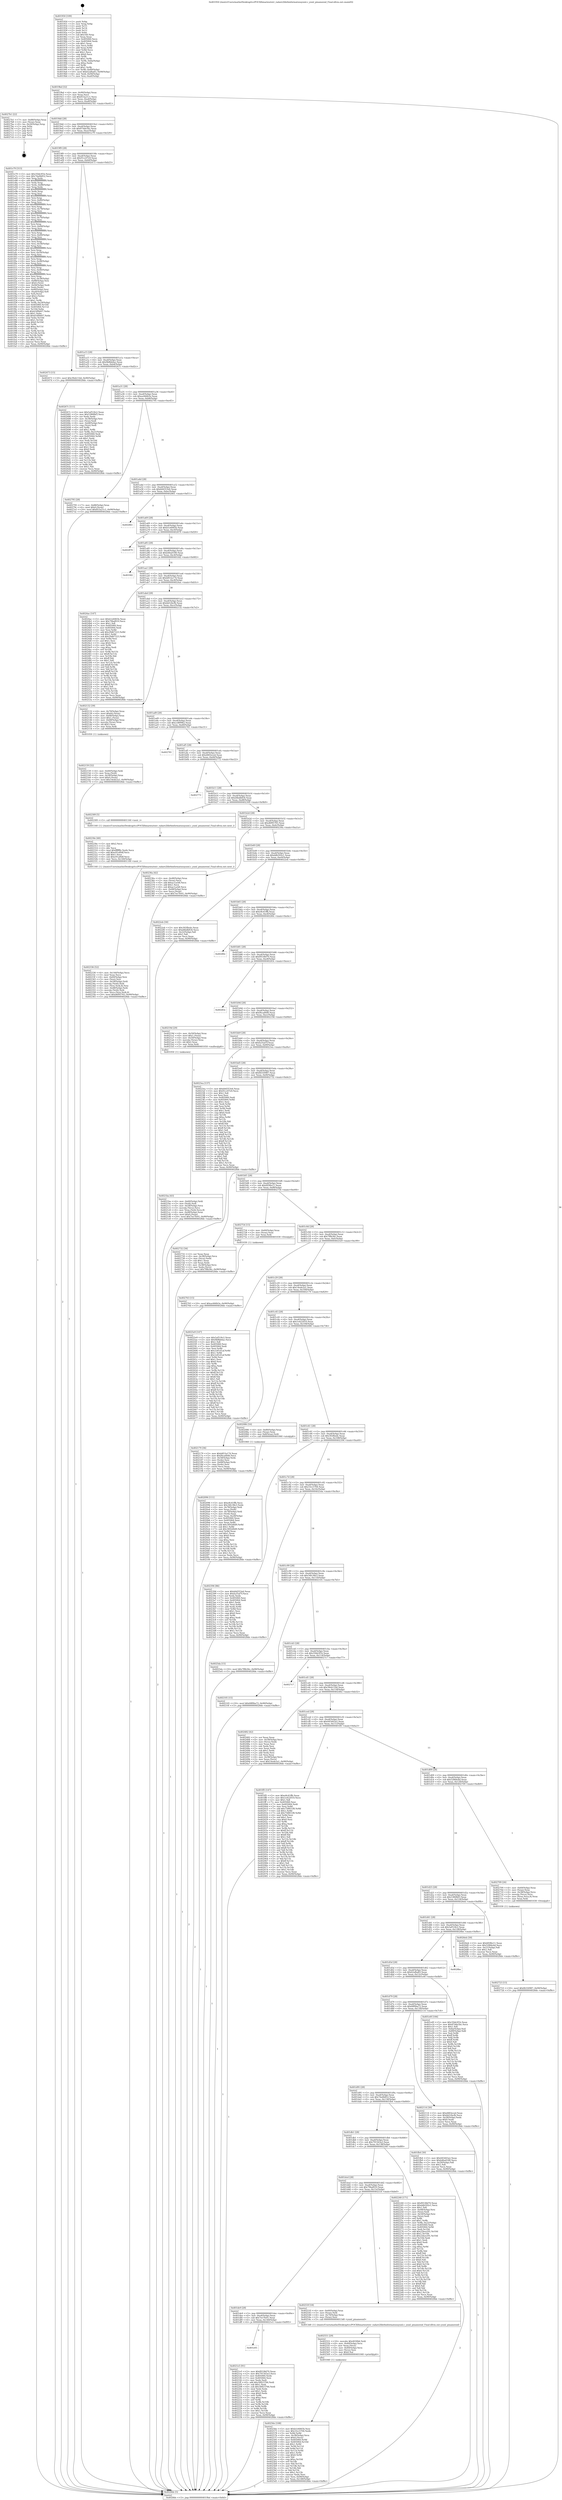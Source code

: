 digraph "0x401950" {
  label = "0x401950 (/mnt/c/Users/mathe/Desktop/tcc/POCII/binaries/extr_radare2librbinformatxnuyxml.c_yxml_pinameend_Final-ollvm.out::main(0))"
  labelloc = "t"
  node[shape=record]

  Entry [label="",width=0.3,height=0.3,shape=circle,fillcolor=black,style=filled]
  "0x4019bd" [label="{
     0x4019bd [32]\l
     | [instrs]\l
     &nbsp;&nbsp;0x4019bd \<+6\>: mov -0x90(%rbp),%eax\l
     &nbsp;&nbsp;0x4019c3 \<+2\>: mov %eax,%ecx\l
     &nbsp;&nbsp;0x4019c5 \<+6\>: sub $0x853a21c1,%ecx\l
     &nbsp;&nbsp;0x4019cb \<+6\>: mov %eax,-0xa4(%rbp)\l
     &nbsp;&nbsp;0x4019d1 \<+6\>: mov %ecx,-0xa8(%rbp)\l
     &nbsp;&nbsp;0x4019d7 \<+6\>: je 00000000004027b1 \<main+0xe61\>\l
  }"]
  "0x4027b1" [label="{
     0x4027b1 [22]\l
     | [instrs]\l
     &nbsp;&nbsp;0x4027b1 \<+7\>: mov -0x88(%rbp),%rax\l
     &nbsp;&nbsp;0x4027b8 \<+2\>: mov (%rax),%eax\l
     &nbsp;&nbsp;0x4027ba \<+4\>: lea -0x20(%rbp),%rsp\l
     &nbsp;&nbsp;0x4027be \<+1\>: pop %rbx\l
     &nbsp;&nbsp;0x4027bf \<+2\>: pop %r12\l
     &nbsp;&nbsp;0x4027c1 \<+2\>: pop %r14\l
     &nbsp;&nbsp;0x4027c3 \<+2\>: pop %r15\l
     &nbsp;&nbsp;0x4027c5 \<+1\>: pop %rbp\l
     &nbsp;&nbsp;0x4027c6 \<+1\>: ret\l
  }"]
  "0x4019dd" [label="{
     0x4019dd [28]\l
     | [instrs]\l
     &nbsp;&nbsp;0x4019dd \<+5\>: jmp 00000000004019e2 \<main+0x92\>\l
     &nbsp;&nbsp;0x4019e2 \<+6\>: mov -0xa4(%rbp),%eax\l
     &nbsp;&nbsp;0x4019e8 \<+5\>: sub $0x87dde5bc,%eax\l
     &nbsp;&nbsp;0x4019ed \<+6\>: mov %eax,-0xac(%rbp)\l
     &nbsp;&nbsp;0x4019f3 \<+6\>: je 0000000000401e79 \<main+0x529\>\l
  }"]
  Exit [label="",width=0.3,height=0.3,shape=circle,fillcolor=black,style=filled,peripheries=2]
  "0x401e79" [label="{
     0x401e79 [315]\l
     | [instrs]\l
     &nbsp;&nbsp;0x401e79 \<+5\>: mov $0x35bb3f1b,%eax\l
     &nbsp;&nbsp;0x401e7e \<+5\>: mov $0x74a0b852,%ecx\l
     &nbsp;&nbsp;0x401e83 \<+3\>: mov %rsp,%rdx\l
     &nbsp;&nbsp;0x401e86 \<+4\>: add $0xfffffffffffffff0,%rdx\l
     &nbsp;&nbsp;0x401e8a \<+3\>: mov %rdx,%rsp\l
     &nbsp;&nbsp;0x401e8d \<+7\>: mov %rdx,-0x88(%rbp)\l
     &nbsp;&nbsp;0x401e94 \<+3\>: mov %rsp,%rdx\l
     &nbsp;&nbsp;0x401e97 \<+4\>: add $0xfffffffffffffff0,%rdx\l
     &nbsp;&nbsp;0x401e9b \<+3\>: mov %rdx,%rsp\l
     &nbsp;&nbsp;0x401e9e \<+3\>: mov %rsp,%rsi\l
     &nbsp;&nbsp;0x401ea1 \<+4\>: add $0xfffffffffffffff0,%rsi\l
     &nbsp;&nbsp;0x401ea5 \<+3\>: mov %rsi,%rsp\l
     &nbsp;&nbsp;0x401ea8 \<+4\>: mov %rsi,-0x80(%rbp)\l
     &nbsp;&nbsp;0x401eac \<+3\>: mov %rsp,%rsi\l
     &nbsp;&nbsp;0x401eaf \<+4\>: add $0xfffffffffffffff0,%rsi\l
     &nbsp;&nbsp;0x401eb3 \<+3\>: mov %rsi,%rsp\l
     &nbsp;&nbsp;0x401eb6 \<+4\>: mov %rsi,-0x78(%rbp)\l
     &nbsp;&nbsp;0x401eba \<+3\>: mov %rsp,%rsi\l
     &nbsp;&nbsp;0x401ebd \<+4\>: add $0xfffffffffffffff0,%rsi\l
     &nbsp;&nbsp;0x401ec1 \<+3\>: mov %rsi,%rsp\l
     &nbsp;&nbsp;0x401ec4 \<+4\>: mov %rsi,-0x70(%rbp)\l
     &nbsp;&nbsp;0x401ec8 \<+3\>: mov %rsp,%rsi\l
     &nbsp;&nbsp;0x401ecb \<+4\>: add $0xfffffffffffffff0,%rsi\l
     &nbsp;&nbsp;0x401ecf \<+3\>: mov %rsi,%rsp\l
     &nbsp;&nbsp;0x401ed2 \<+4\>: mov %rsi,-0x68(%rbp)\l
     &nbsp;&nbsp;0x401ed6 \<+3\>: mov %rsp,%rsi\l
     &nbsp;&nbsp;0x401ed9 \<+4\>: add $0xfffffffffffffff0,%rsi\l
     &nbsp;&nbsp;0x401edd \<+3\>: mov %rsi,%rsp\l
     &nbsp;&nbsp;0x401ee0 \<+4\>: mov %rsi,-0x60(%rbp)\l
     &nbsp;&nbsp;0x401ee4 \<+3\>: mov %rsp,%rsi\l
     &nbsp;&nbsp;0x401ee7 \<+4\>: add $0xfffffffffffffff0,%rsi\l
     &nbsp;&nbsp;0x401eeb \<+3\>: mov %rsi,%rsp\l
     &nbsp;&nbsp;0x401eee \<+4\>: mov %rsi,-0x58(%rbp)\l
     &nbsp;&nbsp;0x401ef2 \<+3\>: mov %rsp,%rsi\l
     &nbsp;&nbsp;0x401ef5 \<+4\>: add $0xfffffffffffffff0,%rsi\l
     &nbsp;&nbsp;0x401ef9 \<+3\>: mov %rsi,%rsp\l
     &nbsp;&nbsp;0x401efc \<+4\>: mov %rsi,-0x50(%rbp)\l
     &nbsp;&nbsp;0x401f00 \<+3\>: mov %rsp,%rsi\l
     &nbsp;&nbsp;0x401f03 \<+4\>: add $0xfffffffffffffff0,%rsi\l
     &nbsp;&nbsp;0x401f07 \<+3\>: mov %rsi,%rsp\l
     &nbsp;&nbsp;0x401f0a \<+4\>: mov %rsi,-0x48(%rbp)\l
     &nbsp;&nbsp;0x401f0e \<+3\>: mov %rsp,%rsi\l
     &nbsp;&nbsp;0x401f11 \<+4\>: add $0xfffffffffffffff0,%rsi\l
     &nbsp;&nbsp;0x401f15 \<+3\>: mov %rsi,%rsp\l
     &nbsp;&nbsp;0x401f18 \<+4\>: mov %rsi,-0x40(%rbp)\l
     &nbsp;&nbsp;0x401f1c \<+3\>: mov %rsp,%rsi\l
     &nbsp;&nbsp;0x401f1f \<+4\>: add $0xfffffffffffffff0,%rsi\l
     &nbsp;&nbsp;0x401f23 \<+3\>: mov %rsi,%rsp\l
     &nbsp;&nbsp;0x401f26 \<+4\>: mov %rsi,-0x38(%rbp)\l
     &nbsp;&nbsp;0x401f2a \<+7\>: mov -0x88(%rbp),%rsi\l
     &nbsp;&nbsp;0x401f31 \<+6\>: movl $0x0,(%rsi)\l
     &nbsp;&nbsp;0x401f37 \<+6\>: mov -0x94(%rbp),%edi\l
     &nbsp;&nbsp;0x401f3d \<+2\>: mov %edi,(%rdx)\l
     &nbsp;&nbsp;0x401f3f \<+4\>: mov -0x80(%rbp),%rsi\l
     &nbsp;&nbsp;0x401f43 \<+7\>: mov -0xa0(%rbp),%r8\l
     &nbsp;&nbsp;0x401f4a \<+3\>: mov %r8,(%rsi)\l
     &nbsp;&nbsp;0x401f4d \<+3\>: cmpl $0x2,(%rdx)\l
     &nbsp;&nbsp;0x401f50 \<+4\>: setne %r9b\l
     &nbsp;&nbsp;0x401f54 \<+4\>: and $0x1,%r9b\l
     &nbsp;&nbsp;0x401f58 \<+4\>: mov %r9b,-0x29(%rbp)\l
     &nbsp;&nbsp;0x401f5c \<+8\>: mov 0x405060,%r10d\l
     &nbsp;&nbsp;0x401f64 \<+8\>: mov 0x405064,%r11d\l
     &nbsp;&nbsp;0x401f6c \<+3\>: mov %r10d,%ebx\l
     &nbsp;&nbsp;0x401f6f \<+6\>: sub $0xb54fb607,%ebx\l
     &nbsp;&nbsp;0x401f75 \<+3\>: sub $0x1,%ebx\l
     &nbsp;&nbsp;0x401f78 \<+6\>: add $0xb54fb607,%ebx\l
     &nbsp;&nbsp;0x401f7e \<+4\>: imul %ebx,%r10d\l
     &nbsp;&nbsp;0x401f82 \<+4\>: and $0x1,%r10d\l
     &nbsp;&nbsp;0x401f86 \<+4\>: cmp $0x0,%r10d\l
     &nbsp;&nbsp;0x401f8a \<+4\>: sete %r9b\l
     &nbsp;&nbsp;0x401f8e \<+4\>: cmp $0xa,%r11d\l
     &nbsp;&nbsp;0x401f92 \<+4\>: setl %r14b\l
     &nbsp;&nbsp;0x401f96 \<+3\>: mov %r9b,%r15b\l
     &nbsp;&nbsp;0x401f99 \<+3\>: and %r14b,%r15b\l
     &nbsp;&nbsp;0x401f9c \<+3\>: xor %r14b,%r9b\l
     &nbsp;&nbsp;0x401f9f \<+3\>: or %r9b,%r15b\l
     &nbsp;&nbsp;0x401fa2 \<+4\>: test $0x1,%r15b\l
     &nbsp;&nbsp;0x401fa6 \<+3\>: cmovne %ecx,%eax\l
     &nbsp;&nbsp;0x401fa9 \<+6\>: mov %eax,-0x90(%rbp)\l
     &nbsp;&nbsp;0x401faf \<+5\>: jmp 00000000004028de \<main+0xf8e\>\l
  }"]
  "0x4019f9" [label="{
     0x4019f9 [28]\l
     | [instrs]\l
     &nbsp;&nbsp;0x4019f9 \<+5\>: jmp 00000000004019fe \<main+0xae\>\l
     &nbsp;&nbsp;0x4019fe \<+6\>: mov -0xa4(%rbp),%eax\l
     &nbsp;&nbsp;0x401a04 \<+5\>: sub $0x91cc07e9,%eax\l
     &nbsp;&nbsp;0x401a09 \<+6\>: mov %eax,-0xb0(%rbp)\l
     &nbsp;&nbsp;0x401a0f \<+6\>: je 0000000000402473 \<main+0xb23\>\l
  }"]
  "0x402763" [label="{
     0x402763 [15]\l
     | [instrs]\l
     &nbsp;&nbsp;0x402763 \<+10\>: movl $0xac666b3e,-0x90(%rbp)\l
     &nbsp;&nbsp;0x40276d \<+5\>: jmp 00000000004028de \<main+0xf8e\>\l
  }"]
  "0x402473" [label="{
     0x402473 [15]\l
     | [instrs]\l
     &nbsp;&nbsp;0x402473 \<+10\>: movl $0x39eb11b4,-0x90(%rbp)\l
     &nbsp;&nbsp;0x40247d \<+5\>: jmp 00000000004028de \<main+0xf8e\>\l
  }"]
  "0x401a15" [label="{
     0x401a15 [28]\l
     | [instrs]\l
     &nbsp;&nbsp;0x401a15 \<+5\>: jmp 0000000000401a1a \<main+0xca\>\l
     &nbsp;&nbsp;0x401a1a \<+6\>: mov -0xa4(%rbp),%eax\l
     &nbsp;&nbsp;0x401a20 \<+5\>: sub $0x9b8bb4ac,%eax\l
     &nbsp;&nbsp;0x401a25 \<+6\>: mov %eax,-0xb4(%rbp)\l
     &nbsp;&nbsp;0x401a2b \<+6\>: je 000000000040267c \<main+0xd2c\>\l
  }"]
  "0x402723" [label="{
     0x402723 [15]\l
     | [instrs]\l
     &nbsp;&nbsp;0x402723 \<+10\>: movl $0xfb550987,-0x90(%rbp)\l
     &nbsp;&nbsp;0x40272d \<+5\>: jmp 00000000004028de \<main+0xf8e\>\l
  }"]
  "0x40267c" [label="{
     0x40267c [111]\l
     | [instrs]\l
     &nbsp;&nbsp;0x40267c \<+5\>: mov $0x5af518c2,%eax\l
     &nbsp;&nbsp;0x402681 \<+5\>: mov $0x5380fbf3,%ecx\l
     &nbsp;&nbsp;0x402686 \<+2\>: xor %edx,%edx\l
     &nbsp;&nbsp;0x402688 \<+4\>: mov -0x38(%rbp),%rsi\l
     &nbsp;&nbsp;0x40268c \<+2\>: mov (%rsi),%edi\l
     &nbsp;&nbsp;0x40268e \<+4\>: mov -0x68(%rbp),%rsi\l
     &nbsp;&nbsp;0x402692 \<+2\>: cmp (%rsi),%edi\l
     &nbsp;&nbsp;0x402694 \<+4\>: setl %r8b\l
     &nbsp;&nbsp;0x402698 \<+4\>: and $0x1,%r8b\l
     &nbsp;&nbsp;0x40269c \<+4\>: mov %r8b,-0x21(%rbp)\l
     &nbsp;&nbsp;0x4026a0 \<+7\>: mov 0x405060,%edi\l
     &nbsp;&nbsp;0x4026a7 \<+8\>: mov 0x405064,%r9d\l
     &nbsp;&nbsp;0x4026af \<+3\>: sub $0x1,%edx\l
     &nbsp;&nbsp;0x4026b2 \<+3\>: mov %edi,%r10d\l
     &nbsp;&nbsp;0x4026b5 \<+3\>: add %edx,%r10d\l
     &nbsp;&nbsp;0x4026b8 \<+4\>: imul %r10d,%edi\l
     &nbsp;&nbsp;0x4026bc \<+3\>: and $0x1,%edi\l
     &nbsp;&nbsp;0x4026bf \<+3\>: cmp $0x0,%edi\l
     &nbsp;&nbsp;0x4026c2 \<+4\>: sete %r8b\l
     &nbsp;&nbsp;0x4026c6 \<+4\>: cmp $0xa,%r9d\l
     &nbsp;&nbsp;0x4026ca \<+4\>: setl %r11b\l
     &nbsp;&nbsp;0x4026ce \<+3\>: mov %r8b,%bl\l
     &nbsp;&nbsp;0x4026d1 \<+3\>: and %r11b,%bl\l
     &nbsp;&nbsp;0x4026d4 \<+3\>: xor %r11b,%r8b\l
     &nbsp;&nbsp;0x4026d7 \<+3\>: or %r8b,%bl\l
     &nbsp;&nbsp;0x4026da \<+3\>: test $0x1,%bl\l
     &nbsp;&nbsp;0x4026dd \<+3\>: cmovne %ecx,%eax\l
     &nbsp;&nbsp;0x4026e0 \<+6\>: mov %eax,-0x90(%rbp)\l
     &nbsp;&nbsp;0x4026e6 \<+5\>: jmp 00000000004028de \<main+0xf8e\>\l
  }"]
  "0x401a31" [label="{
     0x401a31 [28]\l
     | [instrs]\l
     &nbsp;&nbsp;0x401a31 \<+5\>: jmp 0000000000401a36 \<main+0xe6\>\l
     &nbsp;&nbsp;0x401a36 \<+6\>: mov -0xa4(%rbp),%eax\l
     &nbsp;&nbsp;0x401a3c \<+5\>: sub $0xac666b3e,%eax\l
     &nbsp;&nbsp;0x401a41 \<+6\>: mov %eax,-0xb8(%rbp)\l
     &nbsp;&nbsp;0x401a47 \<+6\>: je 0000000000402795 \<main+0xe45\>\l
  }"]
  "0x40256e" [label="{
     0x40256e [108]\l
     | [instrs]\l
     &nbsp;&nbsp;0x40256e \<+5\>: mov $0xb1e6065b,%esi\l
     &nbsp;&nbsp;0x402573 \<+5\>: mov $0x33cc5704,%edx\l
     &nbsp;&nbsp;0x402578 \<+3\>: xor %r8d,%r8d\l
     &nbsp;&nbsp;0x40257b \<+4\>: mov -0x38(%rbp),%rcx\l
     &nbsp;&nbsp;0x40257f \<+6\>: movl $0x0,(%rcx)\l
     &nbsp;&nbsp;0x402585 \<+8\>: mov 0x405060,%r9d\l
     &nbsp;&nbsp;0x40258d \<+8\>: mov 0x405064,%r10d\l
     &nbsp;&nbsp;0x402595 \<+4\>: sub $0x1,%r8d\l
     &nbsp;&nbsp;0x402599 \<+3\>: mov %r9d,%r11d\l
     &nbsp;&nbsp;0x40259c \<+3\>: add %r8d,%r11d\l
     &nbsp;&nbsp;0x40259f \<+4\>: imul %r11d,%r9d\l
     &nbsp;&nbsp;0x4025a3 \<+4\>: and $0x1,%r9d\l
     &nbsp;&nbsp;0x4025a7 \<+4\>: cmp $0x0,%r9d\l
     &nbsp;&nbsp;0x4025ab \<+3\>: sete %bl\l
     &nbsp;&nbsp;0x4025ae \<+4\>: cmp $0xa,%r10d\l
     &nbsp;&nbsp;0x4025b2 \<+4\>: setl %r14b\l
     &nbsp;&nbsp;0x4025b6 \<+3\>: mov %bl,%r15b\l
     &nbsp;&nbsp;0x4025b9 \<+3\>: and %r14b,%r15b\l
     &nbsp;&nbsp;0x4025bc \<+3\>: xor %r14b,%bl\l
     &nbsp;&nbsp;0x4025bf \<+3\>: or %bl,%r15b\l
     &nbsp;&nbsp;0x4025c2 \<+4\>: test $0x1,%r15b\l
     &nbsp;&nbsp;0x4025c6 \<+3\>: cmovne %edx,%esi\l
     &nbsp;&nbsp;0x4025c9 \<+6\>: mov %esi,-0x90(%rbp)\l
     &nbsp;&nbsp;0x4025cf \<+6\>: mov %eax,-0x148(%rbp)\l
     &nbsp;&nbsp;0x4025d5 \<+5\>: jmp 00000000004028de \<main+0xf8e\>\l
  }"]
  "0x402795" [label="{
     0x402795 [28]\l
     | [instrs]\l
     &nbsp;&nbsp;0x402795 \<+7\>: mov -0x88(%rbp),%rax\l
     &nbsp;&nbsp;0x40279c \<+6\>: movl $0x0,(%rax)\l
     &nbsp;&nbsp;0x4027a2 \<+10\>: movl $0x853a21c1,-0x90(%rbp)\l
     &nbsp;&nbsp;0x4027ac \<+5\>: jmp 00000000004028de \<main+0xf8e\>\l
  }"]
  "0x401a4d" [label="{
     0x401a4d [28]\l
     | [instrs]\l
     &nbsp;&nbsp;0x401a4d \<+5\>: jmp 0000000000401a52 \<main+0x102\>\l
     &nbsp;&nbsp;0x401a52 \<+6\>: mov -0xa4(%rbp),%eax\l
     &nbsp;&nbsp;0x401a58 \<+5\>: sub $0xb0d353e6,%eax\l
     &nbsp;&nbsp;0x401a5d \<+6\>: mov %eax,-0xbc(%rbp)\l
     &nbsp;&nbsp;0x401a63 \<+6\>: je 0000000000402861 \<main+0xf11\>\l
  }"]
  "0x402551" [label="{
     0x402551 [29]\l
     | [instrs]\l
     &nbsp;&nbsp;0x402551 \<+10\>: movabs $0x4030b6,%rdi\l
     &nbsp;&nbsp;0x40255b \<+4\>: mov -0x40(%rbp),%rcx\l
     &nbsp;&nbsp;0x40255f \<+2\>: mov %eax,(%rcx)\l
     &nbsp;&nbsp;0x402561 \<+4\>: mov -0x40(%rbp),%rcx\l
     &nbsp;&nbsp;0x402565 \<+2\>: mov (%rcx),%esi\l
     &nbsp;&nbsp;0x402567 \<+2\>: mov $0x0,%al\l
     &nbsp;&nbsp;0x402569 \<+5\>: call 0000000000401040 \<printf@plt\>\l
     | [calls]\l
     &nbsp;&nbsp;0x401040 \{1\} (unknown)\l
  }"]
  "0x402861" [label="{
     0x402861\l
  }", style=dashed]
  "0x401a69" [label="{
     0x401a69 [28]\l
     | [instrs]\l
     &nbsp;&nbsp;0x401a69 \<+5\>: jmp 0000000000401a6e \<main+0x11e\>\l
     &nbsp;&nbsp;0x401a6e \<+6\>: mov -0xa4(%rbp),%eax\l
     &nbsp;&nbsp;0x401a74 \<+5\>: sub $0xb1e6065b,%eax\l
     &nbsp;&nbsp;0x401a79 \<+6\>: mov %eax,-0xc0(%rbp)\l
     &nbsp;&nbsp;0x401a7f \<+6\>: je 0000000000402870 \<main+0xf20\>\l
  }"]
  "0x402336" [label="{
     0x402336 [52]\l
     | [instrs]\l
     &nbsp;&nbsp;0x402336 \<+6\>: mov -0x144(%rbp),%ecx\l
     &nbsp;&nbsp;0x40233c \<+3\>: imul %eax,%ecx\l
     &nbsp;&nbsp;0x40233f \<+4\>: mov -0x60(%rbp),%rsi\l
     &nbsp;&nbsp;0x402343 \<+3\>: mov (%rsi),%rsi\l
     &nbsp;&nbsp;0x402346 \<+4\>: mov -0x58(%rbp),%rdi\l
     &nbsp;&nbsp;0x40234a \<+3\>: movslq (%rdi),%rdi\l
     &nbsp;&nbsp;0x40234d \<+4\>: mov (%rsi,%rdi,8),%rsi\l
     &nbsp;&nbsp;0x402351 \<+4\>: mov -0x48(%rbp),%rdi\l
     &nbsp;&nbsp;0x402355 \<+3\>: movslq (%rdi),%rdi\l
     &nbsp;&nbsp;0x402358 \<+3\>: mov %ecx,(%rsi,%rdi,4)\l
     &nbsp;&nbsp;0x40235b \<+10\>: movl $0xd6f95765,-0x90(%rbp)\l
     &nbsp;&nbsp;0x402365 \<+5\>: jmp 00000000004028de \<main+0xf8e\>\l
  }"]
  "0x402870" [label="{
     0x402870\l
  }", style=dashed]
  "0x401a85" [label="{
     0x401a85 [28]\l
     | [instrs]\l
     &nbsp;&nbsp;0x401a85 \<+5\>: jmp 0000000000401a8a \<main+0x13a\>\l
     &nbsp;&nbsp;0x401a8a \<+6\>: mov -0xa4(%rbp),%eax\l
     &nbsp;&nbsp;0x401a90 \<+5\>: sub $0xb46a0180,%eax\l
     &nbsp;&nbsp;0x401a95 \<+6\>: mov %eax,-0xc4(%rbp)\l
     &nbsp;&nbsp;0x401a9b \<+6\>: je 0000000000401fd2 \<main+0x682\>\l
  }"]
  "0x40230e" [label="{
     0x40230e [40]\l
     | [instrs]\l
     &nbsp;&nbsp;0x40230e \<+5\>: mov $0x2,%ecx\l
     &nbsp;&nbsp;0x402313 \<+1\>: cltd\l
     &nbsp;&nbsp;0x402314 \<+2\>: idiv %ecx\l
     &nbsp;&nbsp;0x402316 \<+6\>: imul $0xfffffffe,%edx,%ecx\l
     &nbsp;&nbsp;0x40231c \<+6\>: add $0xe91af0df,%ecx\l
     &nbsp;&nbsp;0x402322 \<+3\>: add $0x1,%ecx\l
     &nbsp;&nbsp;0x402325 \<+6\>: sub $0xe91af0df,%ecx\l
     &nbsp;&nbsp;0x40232b \<+6\>: mov %ecx,-0x144(%rbp)\l
     &nbsp;&nbsp;0x402331 \<+5\>: call 0000000000401160 \<next_i\>\l
     | [calls]\l
     &nbsp;&nbsp;0x401160 \{1\} (/mnt/c/Users/mathe/Desktop/tcc/POCII/binaries/extr_radare2librbinformatxnuyxml.c_yxml_pinameend_Final-ollvm.out::next_i)\l
  }"]
  "0x401fd2" [label="{
     0x401fd2\l
  }", style=dashed]
  "0x401aa1" [label="{
     0x401aa1 [28]\l
     | [instrs]\l
     &nbsp;&nbsp;0x401aa1 \<+5\>: jmp 0000000000401aa6 \<main+0x156\>\l
     &nbsp;&nbsp;0x401aa6 \<+6\>: mov -0xa4(%rbp),%eax\l
     &nbsp;&nbsp;0x401aac \<+5\>: sub $0xb853a174,%eax\l
     &nbsp;&nbsp;0x401ab1 \<+6\>: mov %eax,-0xc8(%rbp)\l
     &nbsp;&nbsp;0x401ab7 \<+6\>: je 00000000004024ac \<main+0xb5c\>\l
  }"]
  "0x401e05" [label="{
     0x401e05\l
  }", style=dashed]
  "0x4024ac" [label="{
     0x4024ac [147]\l
     | [instrs]\l
     &nbsp;&nbsp;0x4024ac \<+5\>: mov $0xb1e6065b,%eax\l
     &nbsp;&nbsp;0x4024b1 \<+5\>: mov $0x79baf010,%ecx\l
     &nbsp;&nbsp;0x4024b6 \<+2\>: mov $0x1,%dl\l
     &nbsp;&nbsp;0x4024b8 \<+7\>: mov 0x405060,%esi\l
     &nbsp;&nbsp;0x4024bf \<+7\>: mov 0x405064,%edi\l
     &nbsp;&nbsp;0x4024c6 \<+3\>: mov %esi,%r8d\l
     &nbsp;&nbsp;0x4024c9 \<+7\>: add $0x29d67223,%r8d\l
     &nbsp;&nbsp;0x4024d0 \<+4\>: sub $0x1,%r8d\l
     &nbsp;&nbsp;0x4024d4 \<+7\>: sub $0x29d67223,%r8d\l
     &nbsp;&nbsp;0x4024db \<+4\>: imul %r8d,%esi\l
     &nbsp;&nbsp;0x4024df \<+3\>: and $0x1,%esi\l
     &nbsp;&nbsp;0x4024e2 \<+3\>: cmp $0x0,%esi\l
     &nbsp;&nbsp;0x4024e5 \<+4\>: sete %r9b\l
     &nbsp;&nbsp;0x4024e9 \<+3\>: cmp $0xa,%edi\l
     &nbsp;&nbsp;0x4024ec \<+4\>: setl %r10b\l
     &nbsp;&nbsp;0x4024f0 \<+3\>: mov %r9b,%r11b\l
     &nbsp;&nbsp;0x4024f3 \<+4\>: xor $0xff,%r11b\l
     &nbsp;&nbsp;0x4024f7 \<+3\>: mov %r10b,%bl\l
     &nbsp;&nbsp;0x4024fa \<+3\>: xor $0xff,%bl\l
     &nbsp;&nbsp;0x4024fd \<+3\>: xor $0x1,%dl\l
     &nbsp;&nbsp;0x402500 \<+3\>: mov %r11b,%r14b\l
     &nbsp;&nbsp;0x402503 \<+4\>: and $0xff,%r14b\l
     &nbsp;&nbsp;0x402507 \<+3\>: and %dl,%r9b\l
     &nbsp;&nbsp;0x40250a \<+3\>: mov %bl,%r15b\l
     &nbsp;&nbsp;0x40250d \<+4\>: and $0xff,%r15b\l
     &nbsp;&nbsp;0x402511 \<+3\>: and %dl,%r10b\l
     &nbsp;&nbsp;0x402514 \<+3\>: or %r9b,%r14b\l
     &nbsp;&nbsp;0x402517 \<+3\>: or %r10b,%r15b\l
     &nbsp;&nbsp;0x40251a \<+3\>: xor %r15b,%r14b\l
     &nbsp;&nbsp;0x40251d \<+3\>: or %bl,%r11b\l
     &nbsp;&nbsp;0x402520 \<+4\>: xor $0xff,%r11b\l
     &nbsp;&nbsp;0x402524 \<+3\>: or $0x1,%dl\l
     &nbsp;&nbsp;0x402527 \<+3\>: and %dl,%r11b\l
     &nbsp;&nbsp;0x40252a \<+3\>: or %r11b,%r14b\l
     &nbsp;&nbsp;0x40252d \<+4\>: test $0x1,%r14b\l
     &nbsp;&nbsp;0x402531 \<+3\>: cmovne %ecx,%eax\l
     &nbsp;&nbsp;0x402534 \<+6\>: mov %eax,-0x90(%rbp)\l
     &nbsp;&nbsp;0x40253a \<+5\>: jmp 00000000004028de \<main+0xf8e\>\l
  }"]
  "0x401abd" [label="{
     0x401abd [28]\l
     | [instrs]\l
     &nbsp;&nbsp;0x401abd \<+5\>: jmp 0000000000401ac2 \<main+0x172\>\l
     &nbsp;&nbsp;0x401ac2 \<+6\>: mov -0xa4(%rbp),%eax\l
     &nbsp;&nbsp;0x401ac8 \<+5\>: sub $0xbb52bcfb,%eax\l
     &nbsp;&nbsp;0x401acd \<+6\>: mov %eax,-0xcc(%rbp)\l
     &nbsp;&nbsp;0x401ad3 \<+6\>: je 0000000000402132 \<main+0x7e2\>\l
  }"]
  "0x4021e5" [label="{
     0x4021e5 [91]\l
     | [instrs]\l
     &nbsp;&nbsp;0x4021e5 \<+5\>: mov $0xf0538d70,%eax\l
     &nbsp;&nbsp;0x4021ea \<+5\>: mov $0x791563a3,%ecx\l
     &nbsp;&nbsp;0x4021ef \<+7\>: mov 0x405060,%edx\l
     &nbsp;&nbsp;0x4021f6 \<+7\>: mov 0x405064,%esi\l
     &nbsp;&nbsp;0x4021fd \<+2\>: mov %edx,%edi\l
     &nbsp;&nbsp;0x4021ff \<+6\>: add $0x30823766,%edi\l
     &nbsp;&nbsp;0x402205 \<+3\>: sub $0x1,%edi\l
     &nbsp;&nbsp;0x402208 \<+6\>: sub $0x30823766,%edi\l
     &nbsp;&nbsp;0x40220e \<+3\>: imul %edi,%edx\l
     &nbsp;&nbsp;0x402211 \<+3\>: and $0x1,%edx\l
     &nbsp;&nbsp;0x402214 \<+3\>: cmp $0x0,%edx\l
     &nbsp;&nbsp;0x402217 \<+4\>: sete %r8b\l
     &nbsp;&nbsp;0x40221b \<+3\>: cmp $0xa,%esi\l
     &nbsp;&nbsp;0x40221e \<+4\>: setl %r9b\l
     &nbsp;&nbsp;0x402222 \<+3\>: mov %r8b,%r10b\l
     &nbsp;&nbsp;0x402225 \<+3\>: and %r9b,%r10b\l
     &nbsp;&nbsp;0x402228 \<+3\>: xor %r9b,%r8b\l
     &nbsp;&nbsp;0x40222b \<+3\>: or %r8b,%r10b\l
     &nbsp;&nbsp;0x40222e \<+4\>: test $0x1,%r10b\l
     &nbsp;&nbsp;0x402232 \<+3\>: cmovne %ecx,%eax\l
     &nbsp;&nbsp;0x402235 \<+6\>: mov %eax,-0x90(%rbp)\l
     &nbsp;&nbsp;0x40223b \<+5\>: jmp 00000000004028de \<main+0xf8e\>\l
  }"]
  "0x402132" [label="{
     0x402132 [39]\l
     | [instrs]\l
     &nbsp;&nbsp;0x402132 \<+4\>: mov -0x70(%rbp),%rax\l
     &nbsp;&nbsp;0x402136 \<+6\>: movl $0x64,(%rax)\l
     &nbsp;&nbsp;0x40213c \<+4\>: mov -0x68(%rbp),%rax\l
     &nbsp;&nbsp;0x402140 \<+6\>: movl $0x1,(%rax)\l
     &nbsp;&nbsp;0x402146 \<+4\>: mov -0x68(%rbp),%rax\l
     &nbsp;&nbsp;0x40214a \<+3\>: movslq (%rax),%rax\l
     &nbsp;&nbsp;0x40214d \<+4\>: shl $0x3,%rax\l
     &nbsp;&nbsp;0x402151 \<+3\>: mov %rax,%rdi\l
     &nbsp;&nbsp;0x402154 \<+5\>: call 0000000000401050 \<malloc@plt\>\l
     | [calls]\l
     &nbsp;&nbsp;0x401050 \{1\} (unknown)\l
  }"]
  "0x401ad9" [label="{
     0x401ad9 [28]\l
     | [instrs]\l
     &nbsp;&nbsp;0x401ad9 \<+5\>: jmp 0000000000401ade \<main+0x18e\>\l
     &nbsp;&nbsp;0x401ade \<+6\>: mov -0xa4(%rbp),%eax\l
     &nbsp;&nbsp;0x401ae4 \<+5\>: sub $0xcc8f9962,%eax\l
     &nbsp;&nbsp;0x401ae9 \<+6\>: mov %eax,-0xd0(%rbp)\l
     &nbsp;&nbsp;0x401aef \<+6\>: je 0000000000402781 \<main+0xe31\>\l
  }"]
  "0x401de9" [label="{
     0x401de9 [28]\l
     | [instrs]\l
     &nbsp;&nbsp;0x401de9 \<+5\>: jmp 0000000000401dee \<main+0x49e\>\l
     &nbsp;&nbsp;0x401dee \<+6\>: mov -0xa4(%rbp),%eax\l
     &nbsp;&nbsp;0x401df4 \<+5\>: sub $0x7ee7fe01,%eax\l
     &nbsp;&nbsp;0x401df9 \<+6\>: mov %eax,-0x140(%rbp)\l
     &nbsp;&nbsp;0x401dff \<+6\>: je 00000000004021e5 \<main+0x895\>\l
  }"]
  "0x402781" [label="{
     0x402781\l
  }", style=dashed]
  "0x401af5" [label="{
     0x401af5 [28]\l
     | [instrs]\l
     &nbsp;&nbsp;0x401af5 \<+5\>: jmp 0000000000401afa \<main+0x1aa\>\l
     &nbsp;&nbsp;0x401afa \<+6\>: mov -0xa4(%rbp),%eax\l
     &nbsp;&nbsp;0x401b00 \<+5\>: sub $0xd483eced,%eax\l
     &nbsp;&nbsp;0x401b05 \<+6\>: mov %eax,-0xd4(%rbp)\l
     &nbsp;&nbsp;0x401b0b \<+6\>: je 0000000000402772 \<main+0xe22\>\l
  }"]
  "0x40253f" [label="{
     0x40253f [18]\l
     | [instrs]\l
     &nbsp;&nbsp;0x40253f \<+4\>: mov -0x60(%rbp),%rax\l
     &nbsp;&nbsp;0x402543 \<+3\>: mov (%rax),%rdi\l
     &nbsp;&nbsp;0x402546 \<+4\>: mov -0x70(%rbp),%rax\l
     &nbsp;&nbsp;0x40254a \<+2\>: mov (%rax),%esi\l
     &nbsp;&nbsp;0x40254c \<+5\>: call 00000000004013d0 \<yxml_pinameend\>\l
     | [calls]\l
     &nbsp;&nbsp;0x4013d0 \{1\} (/mnt/c/Users/mathe/Desktop/tcc/POCII/binaries/extr_radare2librbinformatxnuyxml.c_yxml_pinameend_Final-ollvm.out::yxml_pinameend)\l
  }"]
  "0x402772" [label="{
     0x402772\l
  }", style=dashed]
  "0x401b11" [label="{
     0x401b11 [28]\l
     | [instrs]\l
     &nbsp;&nbsp;0x401b11 \<+5\>: jmp 0000000000401b16 \<main+0x1c6\>\l
     &nbsp;&nbsp;0x401b16 \<+6\>: mov -0xa4(%rbp),%eax\l
     &nbsp;&nbsp;0x401b1c \<+5\>: sub $0xd4bdb834,%eax\l
     &nbsp;&nbsp;0x401b21 \<+6\>: mov %eax,-0xd8(%rbp)\l
     &nbsp;&nbsp;0x401b27 \<+6\>: je 0000000000402309 \<main+0x9b9\>\l
  }"]
  "0x401dcd" [label="{
     0x401dcd [28]\l
     | [instrs]\l
     &nbsp;&nbsp;0x401dcd \<+5\>: jmp 0000000000401dd2 \<main+0x482\>\l
     &nbsp;&nbsp;0x401dd2 \<+6\>: mov -0xa4(%rbp),%eax\l
     &nbsp;&nbsp;0x401dd8 \<+5\>: sub $0x79baf010,%eax\l
     &nbsp;&nbsp;0x401ddd \<+6\>: mov %eax,-0x13c(%rbp)\l
     &nbsp;&nbsp;0x401de3 \<+6\>: je 000000000040253f \<main+0xbef\>\l
  }"]
  "0x402309" [label="{
     0x402309 [5]\l
     | [instrs]\l
     &nbsp;&nbsp;0x402309 \<+5\>: call 0000000000401160 \<next_i\>\l
     | [calls]\l
     &nbsp;&nbsp;0x401160 \{1\} (/mnt/c/Users/mathe/Desktop/tcc/POCII/binaries/extr_radare2librbinformatxnuyxml.c_yxml_pinameend_Final-ollvm.out::next_i)\l
  }"]
  "0x401b2d" [label="{
     0x401b2d [28]\l
     | [instrs]\l
     &nbsp;&nbsp;0x401b2d \<+5\>: jmp 0000000000401b32 \<main+0x1e2\>\l
     &nbsp;&nbsp;0x401b32 \<+6\>: mov -0xa4(%rbp),%eax\l
     &nbsp;&nbsp;0x401b38 \<+5\>: sub $0xd6f95765,%eax\l
     &nbsp;&nbsp;0x401b3d \<+6\>: mov %eax,-0xdc(%rbp)\l
     &nbsp;&nbsp;0x401b43 \<+6\>: je 000000000040236a \<main+0xa1a\>\l
  }"]
  "0x402240" [label="{
     0x402240 [171]\l
     | [instrs]\l
     &nbsp;&nbsp;0x402240 \<+5\>: mov $0xf0538d70,%eax\l
     &nbsp;&nbsp;0x402245 \<+5\>: mov $0xddb592e1,%ecx\l
     &nbsp;&nbsp;0x40224a \<+2\>: mov $0x1,%dl\l
     &nbsp;&nbsp;0x40224c \<+4\>: mov -0x48(%rbp),%rsi\l
     &nbsp;&nbsp;0x402250 \<+2\>: mov (%rsi),%edi\l
     &nbsp;&nbsp;0x402252 \<+4\>: mov -0x50(%rbp),%rsi\l
     &nbsp;&nbsp;0x402256 \<+2\>: cmp (%rsi),%edi\l
     &nbsp;&nbsp;0x402258 \<+4\>: setl %r8b\l
     &nbsp;&nbsp;0x40225c \<+4\>: and $0x1,%r8b\l
     &nbsp;&nbsp;0x402260 \<+4\>: mov %r8b,-0x22(%rbp)\l
     &nbsp;&nbsp;0x402264 \<+7\>: mov 0x405060,%edi\l
     &nbsp;&nbsp;0x40226b \<+8\>: mov 0x405064,%r9d\l
     &nbsp;&nbsp;0x402273 \<+3\>: mov %edi,%r10d\l
     &nbsp;&nbsp;0x402276 \<+7\>: add $0x22bce291,%r10d\l
     &nbsp;&nbsp;0x40227d \<+4\>: sub $0x1,%r10d\l
     &nbsp;&nbsp;0x402281 \<+7\>: sub $0x22bce291,%r10d\l
     &nbsp;&nbsp;0x402288 \<+4\>: imul %r10d,%edi\l
     &nbsp;&nbsp;0x40228c \<+3\>: and $0x1,%edi\l
     &nbsp;&nbsp;0x40228f \<+3\>: cmp $0x0,%edi\l
     &nbsp;&nbsp;0x402292 \<+4\>: sete %r8b\l
     &nbsp;&nbsp;0x402296 \<+4\>: cmp $0xa,%r9d\l
     &nbsp;&nbsp;0x40229a \<+4\>: setl %r11b\l
     &nbsp;&nbsp;0x40229e \<+3\>: mov %r8b,%bl\l
     &nbsp;&nbsp;0x4022a1 \<+3\>: xor $0xff,%bl\l
     &nbsp;&nbsp;0x4022a4 \<+3\>: mov %r11b,%r14b\l
     &nbsp;&nbsp;0x4022a7 \<+4\>: xor $0xff,%r14b\l
     &nbsp;&nbsp;0x4022ab \<+3\>: xor $0x0,%dl\l
     &nbsp;&nbsp;0x4022ae \<+3\>: mov %bl,%r15b\l
     &nbsp;&nbsp;0x4022b1 \<+4\>: and $0x0,%r15b\l
     &nbsp;&nbsp;0x4022b5 \<+3\>: and %dl,%r8b\l
     &nbsp;&nbsp;0x4022b8 \<+3\>: mov %r14b,%r12b\l
     &nbsp;&nbsp;0x4022bb \<+4\>: and $0x0,%r12b\l
     &nbsp;&nbsp;0x4022bf \<+3\>: and %dl,%r11b\l
     &nbsp;&nbsp;0x4022c2 \<+3\>: or %r8b,%r15b\l
     &nbsp;&nbsp;0x4022c5 \<+3\>: or %r11b,%r12b\l
     &nbsp;&nbsp;0x4022c8 \<+3\>: xor %r12b,%r15b\l
     &nbsp;&nbsp;0x4022cb \<+3\>: or %r14b,%bl\l
     &nbsp;&nbsp;0x4022ce \<+3\>: xor $0xff,%bl\l
     &nbsp;&nbsp;0x4022d1 \<+3\>: or $0x0,%dl\l
     &nbsp;&nbsp;0x4022d4 \<+2\>: and %dl,%bl\l
     &nbsp;&nbsp;0x4022d6 \<+3\>: or %bl,%r15b\l
     &nbsp;&nbsp;0x4022d9 \<+4\>: test $0x1,%r15b\l
     &nbsp;&nbsp;0x4022dd \<+3\>: cmovne %ecx,%eax\l
     &nbsp;&nbsp;0x4022e0 \<+6\>: mov %eax,-0x90(%rbp)\l
     &nbsp;&nbsp;0x4022e6 \<+5\>: jmp 00000000004028de \<main+0xf8e\>\l
  }"]
  "0x40236a" [label="{
     0x40236a [42]\l
     | [instrs]\l
     &nbsp;&nbsp;0x40236a \<+4\>: mov -0x48(%rbp),%rax\l
     &nbsp;&nbsp;0x40236e \<+2\>: mov (%rax),%ecx\l
     &nbsp;&nbsp;0x402370 \<+6\>: add $0xac1acb8,%ecx\l
     &nbsp;&nbsp;0x402376 \<+3\>: add $0x1,%ecx\l
     &nbsp;&nbsp;0x402379 \<+6\>: sub $0xac1acb8,%ecx\l
     &nbsp;&nbsp;0x40237f \<+4\>: mov -0x48(%rbp),%rax\l
     &nbsp;&nbsp;0x402383 \<+2\>: mov %ecx,(%rax)\l
     &nbsp;&nbsp;0x402385 \<+10\>: movl $0x7ee7fe01,-0x90(%rbp)\l
     &nbsp;&nbsp;0x40238f \<+5\>: jmp 00000000004028de \<main+0xf8e\>\l
  }"]
  "0x401b49" [label="{
     0x401b49 [28]\l
     | [instrs]\l
     &nbsp;&nbsp;0x401b49 \<+5\>: jmp 0000000000401b4e \<main+0x1fe\>\l
     &nbsp;&nbsp;0x401b4e \<+6\>: mov -0xa4(%rbp),%eax\l
     &nbsp;&nbsp;0x401b54 \<+5\>: sub $0xddb592e1,%eax\l
     &nbsp;&nbsp;0x401b59 \<+6\>: mov %eax,-0xe0(%rbp)\l
     &nbsp;&nbsp;0x401b5f \<+6\>: je 00000000004022eb \<main+0x99b\>\l
  }"]
  "0x4021ba" [label="{
     0x4021ba [43]\l
     | [instrs]\l
     &nbsp;&nbsp;0x4021ba \<+4\>: mov -0x60(%rbp),%rdi\l
     &nbsp;&nbsp;0x4021be \<+3\>: mov (%rdi),%rdi\l
     &nbsp;&nbsp;0x4021c1 \<+4\>: mov -0x58(%rbp),%rcx\l
     &nbsp;&nbsp;0x4021c5 \<+3\>: movslq (%rcx),%rcx\l
     &nbsp;&nbsp;0x4021c8 \<+4\>: mov %rax,(%rdi,%rcx,8)\l
     &nbsp;&nbsp;0x4021cc \<+4\>: mov -0x48(%rbp),%rax\l
     &nbsp;&nbsp;0x4021d0 \<+6\>: movl $0x0,(%rax)\l
     &nbsp;&nbsp;0x4021d6 \<+10\>: movl $0x7ee7fe01,-0x90(%rbp)\l
     &nbsp;&nbsp;0x4021e0 \<+5\>: jmp 00000000004028de \<main+0xf8e\>\l
  }"]
  "0x4022eb" [label="{
     0x4022eb [30]\l
     | [instrs]\l
     &nbsp;&nbsp;0x4022eb \<+5\>: mov $0x302fbedc,%eax\l
     &nbsp;&nbsp;0x4022f0 \<+5\>: mov $0xd4bdb834,%ecx\l
     &nbsp;&nbsp;0x4022f5 \<+3\>: mov -0x22(%rbp),%dl\l
     &nbsp;&nbsp;0x4022f8 \<+3\>: test $0x1,%dl\l
     &nbsp;&nbsp;0x4022fb \<+3\>: cmovne %ecx,%eax\l
     &nbsp;&nbsp;0x4022fe \<+6\>: mov %eax,-0x90(%rbp)\l
     &nbsp;&nbsp;0x402304 \<+5\>: jmp 00000000004028de \<main+0xf8e\>\l
  }"]
  "0x401b65" [label="{
     0x401b65 [28]\l
     | [instrs]\l
     &nbsp;&nbsp;0x401b65 \<+5\>: jmp 0000000000401b6a \<main+0x21a\>\l
     &nbsp;&nbsp;0x401b6a \<+6\>: mov -0xa4(%rbp),%eax\l
     &nbsp;&nbsp;0x401b70 \<+5\>: sub $0xe8c41ffb,%eax\l
     &nbsp;&nbsp;0x401b75 \<+6\>: mov %eax,-0xe4(%rbp)\l
     &nbsp;&nbsp;0x401b7b \<+6\>: je 000000000040280c \<main+0xebc\>\l
  }"]
  "0x402159" [label="{
     0x402159 [32]\l
     | [instrs]\l
     &nbsp;&nbsp;0x402159 \<+4\>: mov -0x60(%rbp),%rdi\l
     &nbsp;&nbsp;0x40215d \<+3\>: mov %rax,(%rdi)\l
     &nbsp;&nbsp;0x402160 \<+4\>: mov -0x58(%rbp),%rax\l
     &nbsp;&nbsp;0x402164 \<+6\>: movl $0x0,(%rax)\l
     &nbsp;&nbsp;0x40216a \<+10\>: movl $0x14ede2a1,-0x90(%rbp)\l
     &nbsp;&nbsp;0x402174 \<+5\>: jmp 00000000004028de \<main+0xf8e\>\l
  }"]
  "0x40280c" [label="{
     0x40280c\l
  }", style=dashed]
  "0x401b81" [label="{
     0x401b81 [28]\l
     | [instrs]\l
     &nbsp;&nbsp;0x401b81 \<+5\>: jmp 0000000000401b86 \<main+0x236\>\l
     &nbsp;&nbsp;0x401b86 \<+6\>: mov -0xa4(%rbp),%eax\l
     &nbsp;&nbsp;0x401b8c \<+5\>: sub $0xf0538d70,%eax\l
     &nbsp;&nbsp;0x401b91 \<+6\>: mov %eax,-0xe8(%rbp)\l
     &nbsp;&nbsp;0x401b97 \<+6\>: je 000000000040283c \<main+0xeec\>\l
  }"]
  "0x402096" [label="{
     0x402096 [111]\l
     | [instrs]\l
     &nbsp;&nbsp;0x402096 \<+5\>: mov $0xe8c41ffb,%ecx\l
     &nbsp;&nbsp;0x40209b \<+5\>: mov $0x34fc38e3,%edx\l
     &nbsp;&nbsp;0x4020a0 \<+4\>: mov -0x78(%rbp),%rdi\l
     &nbsp;&nbsp;0x4020a4 \<+2\>: mov %eax,(%rdi)\l
     &nbsp;&nbsp;0x4020a6 \<+4\>: mov -0x78(%rbp),%rdi\l
     &nbsp;&nbsp;0x4020aa \<+2\>: mov (%rdi),%eax\l
     &nbsp;&nbsp;0x4020ac \<+3\>: mov %eax,-0x28(%rbp)\l
     &nbsp;&nbsp;0x4020af \<+7\>: mov 0x405060,%eax\l
     &nbsp;&nbsp;0x4020b6 \<+7\>: mov 0x405064,%esi\l
     &nbsp;&nbsp;0x4020bd \<+3\>: mov %eax,%r8d\l
     &nbsp;&nbsp;0x4020c0 \<+7\>: add $0x3492d0d9,%r8d\l
     &nbsp;&nbsp;0x4020c7 \<+4\>: sub $0x1,%r8d\l
     &nbsp;&nbsp;0x4020cb \<+7\>: sub $0x3492d0d9,%r8d\l
     &nbsp;&nbsp;0x4020d2 \<+4\>: imul %r8d,%eax\l
     &nbsp;&nbsp;0x4020d6 \<+3\>: and $0x1,%eax\l
     &nbsp;&nbsp;0x4020d9 \<+3\>: cmp $0x0,%eax\l
     &nbsp;&nbsp;0x4020dc \<+4\>: sete %r9b\l
     &nbsp;&nbsp;0x4020e0 \<+3\>: cmp $0xa,%esi\l
     &nbsp;&nbsp;0x4020e3 \<+4\>: setl %r10b\l
     &nbsp;&nbsp;0x4020e7 \<+3\>: mov %r9b,%r11b\l
     &nbsp;&nbsp;0x4020ea \<+3\>: and %r10b,%r11b\l
     &nbsp;&nbsp;0x4020ed \<+3\>: xor %r10b,%r9b\l
     &nbsp;&nbsp;0x4020f0 \<+3\>: or %r9b,%r11b\l
     &nbsp;&nbsp;0x4020f3 \<+4\>: test $0x1,%r11b\l
     &nbsp;&nbsp;0x4020f7 \<+3\>: cmovne %edx,%ecx\l
     &nbsp;&nbsp;0x4020fa \<+6\>: mov %ecx,-0x90(%rbp)\l
     &nbsp;&nbsp;0x402100 \<+5\>: jmp 00000000004028de \<main+0xf8e\>\l
  }"]
  "0x40283c" [label="{
     0x40283c\l
  }", style=dashed]
  "0x401b9d" [label="{
     0x401b9d [28]\l
     | [instrs]\l
     &nbsp;&nbsp;0x401b9d \<+5\>: jmp 0000000000401ba2 \<main+0x252\>\l
     &nbsp;&nbsp;0x401ba2 \<+6\>: mov -0xa4(%rbp),%eax\l
     &nbsp;&nbsp;0x401ba8 \<+5\>: sub $0xf4cad0d0,%eax\l
     &nbsp;&nbsp;0x401bad \<+6\>: mov %eax,-0xec(%rbp)\l
     &nbsp;&nbsp;0x401bb3 \<+6\>: je 000000000040219d \<main+0x84d\>\l
  }"]
  "0x401db1" [label="{
     0x401db1 [28]\l
     | [instrs]\l
     &nbsp;&nbsp;0x401db1 \<+5\>: jmp 0000000000401db6 \<main+0x466\>\l
     &nbsp;&nbsp;0x401db6 \<+6\>: mov -0xa4(%rbp),%eax\l
     &nbsp;&nbsp;0x401dbc \<+5\>: sub $0x791563a3,%eax\l
     &nbsp;&nbsp;0x401dc1 \<+6\>: mov %eax,-0x138(%rbp)\l
     &nbsp;&nbsp;0x401dc7 \<+6\>: je 0000000000402240 \<main+0x8f0\>\l
  }"]
  "0x40219d" [label="{
     0x40219d [29]\l
     | [instrs]\l
     &nbsp;&nbsp;0x40219d \<+4\>: mov -0x50(%rbp),%rax\l
     &nbsp;&nbsp;0x4021a1 \<+6\>: movl $0x1,(%rax)\l
     &nbsp;&nbsp;0x4021a7 \<+4\>: mov -0x50(%rbp),%rax\l
     &nbsp;&nbsp;0x4021ab \<+3\>: movslq (%rax),%rax\l
     &nbsp;&nbsp;0x4021ae \<+4\>: shl $0x2,%rax\l
     &nbsp;&nbsp;0x4021b2 \<+3\>: mov %rax,%rdi\l
     &nbsp;&nbsp;0x4021b5 \<+5\>: call 0000000000401050 \<malloc@plt\>\l
     | [calls]\l
     &nbsp;&nbsp;0x401050 \{1\} (unknown)\l
  }"]
  "0x401bb9" [label="{
     0x401bb9 [28]\l
     | [instrs]\l
     &nbsp;&nbsp;0x401bb9 \<+5\>: jmp 0000000000401bbe \<main+0x26e\>\l
     &nbsp;&nbsp;0x401bbe \<+6\>: mov -0xa4(%rbp),%eax\l
     &nbsp;&nbsp;0x401bc4 \<+5\>: sub $0xfa35af7f,%eax\l
     &nbsp;&nbsp;0x401bc9 \<+6\>: mov %eax,-0xf0(%rbp)\l
     &nbsp;&nbsp;0x401bcf \<+6\>: je 00000000004023ea \<main+0xa9a\>\l
  }"]
  "0x401fb4" [label="{
     0x401fb4 [30]\l
     | [instrs]\l
     &nbsp;&nbsp;0x401fb4 \<+5\>: mov $0x445443a2,%eax\l
     &nbsp;&nbsp;0x401fb9 \<+5\>: mov $0xb46a0180,%ecx\l
     &nbsp;&nbsp;0x401fbe \<+3\>: mov -0x29(%rbp),%dl\l
     &nbsp;&nbsp;0x401fc1 \<+3\>: test $0x1,%dl\l
     &nbsp;&nbsp;0x401fc4 \<+3\>: cmovne %ecx,%eax\l
     &nbsp;&nbsp;0x401fc7 \<+6\>: mov %eax,-0x90(%rbp)\l
     &nbsp;&nbsp;0x401fcd \<+5\>: jmp 00000000004028de \<main+0xf8e\>\l
  }"]
  "0x4023ea" [label="{
     0x4023ea [137]\l
     | [instrs]\l
     &nbsp;&nbsp;0x4023ea \<+5\>: mov $0xb0d353e6,%eax\l
     &nbsp;&nbsp;0x4023ef \<+5\>: mov $0x91cc07e9,%ecx\l
     &nbsp;&nbsp;0x4023f4 \<+2\>: mov $0x1,%dl\l
     &nbsp;&nbsp;0x4023f6 \<+2\>: xor %esi,%esi\l
     &nbsp;&nbsp;0x4023f8 \<+7\>: mov 0x405060,%edi\l
     &nbsp;&nbsp;0x4023ff \<+8\>: mov 0x405064,%r8d\l
     &nbsp;&nbsp;0x402407 \<+3\>: sub $0x1,%esi\l
     &nbsp;&nbsp;0x40240a \<+3\>: mov %edi,%r9d\l
     &nbsp;&nbsp;0x40240d \<+3\>: add %esi,%r9d\l
     &nbsp;&nbsp;0x402410 \<+4\>: imul %r9d,%edi\l
     &nbsp;&nbsp;0x402414 \<+3\>: and $0x1,%edi\l
     &nbsp;&nbsp;0x402417 \<+3\>: cmp $0x0,%edi\l
     &nbsp;&nbsp;0x40241a \<+4\>: sete %r10b\l
     &nbsp;&nbsp;0x40241e \<+4\>: cmp $0xa,%r8d\l
     &nbsp;&nbsp;0x402422 \<+4\>: setl %r11b\l
     &nbsp;&nbsp;0x402426 \<+3\>: mov %r10b,%bl\l
     &nbsp;&nbsp;0x402429 \<+3\>: xor $0xff,%bl\l
     &nbsp;&nbsp;0x40242c \<+3\>: mov %r11b,%r14b\l
     &nbsp;&nbsp;0x40242f \<+4\>: xor $0xff,%r14b\l
     &nbsp;&nbsp;0x402433 \<+3\>: xor $0x1,%dl\l
     &nbsp;&nbsp;0x402436 \<+3\>: mov %bl,%r15b\l
     &nbsp;&nbsp;0x402439 \<+4\>: and $0xff,%r15b\l
     &nbsp;&nbsp;0x40243d \<+3\>: and %dl,%r10b\l
     &nbsp;&nbsp;0x402440 \<+3\>: mov %r14b,%r12b\l
     &nbsp;&nbsp;0x402443 \<+4\>: and $0xff,%r12b\l
     &nbsp;&nbsp;0x402447 \<+3\>: and %dl,%r11b\l
     &nbsp;&nbsp;0x40244a \<+3\>: or %r10b,%r15b\l
     &nbsp;&nbsp;0x40244d \<+3\>: or %r11b,%r12b\l
     &nbsp;&nbsp;0x402450 \<+3\>: xor %r12b,%r15b\l
     &nbsp;&nbsp;0x402453 \<+3\>: or %r14b,%bl\l
     &nbsp;&nbsp;0x402456 \<+3\>: xor $0xff,%bl\l
     &nbsp;&nbsp;0x402459 \<+3\>: or $0x1,%dl\l
     &nbsp;&nbsp;0x40245c \<+2\>: and %dl,%bl\l
     &nbsp;&nbsp;0x40245e \<+3\>: or %bl,%r15b\l
     &nbsp;&nbsp;0x402461 \<+4\>: test $0x1,%r15b\l
     &nbsp;&nbsp;0x402465 \<+3\>: cmovne %ecx,%eax\l
     &nbsp;&nbsp;0x402468 \<+6\>: mov %eax,-0x90(%rbp)\l
     &nbsp;&nbsp;0x40246e \<+5\>: jmp 00000000004028de \<main+0xf8e\>\l
  }"]
  "0x401bd5" [label="{
     0x401bd5 [28]\l
     | [instrs]\l
     &nbsp;&nbsp;0x401bd5 \<+5\>: jmp 0000000000401bda \<main+0x28a\>\l
     &nbsp;&nbsp;0x401bda \<+6\>: mov -0xa4(%rbp),%eax\l
     &nbsp;&nbsp;0x401be0 \<+5\>: sub $0xfb550987,%eax\l
     &nbsp;&nbsp;0x401be5 \<+6\>: mov %eax,-0xf4(%rbp)\l
     &nbsp;&nbsp;0x401beb \<+6\>: je 0000000000402732 \<main+0xde2\>\l
  }"]
  "0x401d95" [label="{
     0x401d95 [28]\l
     | [instrs]\l
     &nbsp;&nbsp;0x401d95 \<+5\>: jmp 0000000000401d9a \<main+0x44a\>\l
     &nbsp;&nbsp;0x401d9a \<+6\>: mov -0xa4(%rbp),%eax\l
     &nbsp;&nbsp;0x401da0 \<+5\>: sub $0x74a0b852,%eax\l
     &nbsp;&nbsp;0x401da5 \<+6\>: mov %eax,-0x134(%rbp)\l
     &nbsp;&nbsp;0x401dab \<+6\>: je 0000000000401fb4 \<main+0x664\>\l
  }"]
  "0x402732" [label="{
     0x402732 [34]\l
     | [instrs]\l
     &nbsp;&nbsp;0x402732 \<+2\>: xor %eax,%eax\l
     &nbsp;&nbsp;0x402734 \<+4\>: mov -0x38(%rbp),%rcx\l
     &nbsp;&nbsp;0x402738 \<+2\>: mov (%rcx),%edx\l
     &nbsp;&nbsp;0x40273a \<+3\>: sub $0x1,%eax\l
     &nbsp;&nbsp;0x40273d \<+2\>: sub %eax,%edx\l
     &nbsp;&nbsp;0x40273f \<+4\>: mov -0x38(%rbp),%rcx\l
     &nbsp;&nbsp;0x402743 \<+2\>: mov %edx,(%rcx)\l
     &nbsp;&nbsp;0x402745 \<+10\>: movl $0x7f8b36c,-0x90(%rbp)\l
     &nbsp;&nbsp;0x40274f \<+5\>: jmp 00000000004028de \<main+0xf8e\>\l
  }"]
  "0x401bf1" [label="{
     0x401bf1 [28]\l
     | [instrs]\l
     &nbsp;&nbsp;0x401bf1 \<+5\>: jmp 0000000000401bf6 \<main+0x2a6\>\l
     &nbsp;&nbsp;0x401bf6 \<+6\>: mov -0xa4(%rbp),%eax\l
     &nbsp;&nbsp;0x401bfc \<+5\>: sub $0xfd5f6e11,%eax\l
     &nbsp;&nbsp;0x401c01 \<+6\>: mov %eax,-0xf8(%rbp)\l
     &nbsp;&nbsp;0x401c07 \<+6\>: je 0000000000402754 \<main+0xe04\>\l
  }"]
  "0x402114" [label="{
     0x402114 [30]\l
     | [instrs]\l
     &nbsp;&nbsp;0x402114 \<+5\>: mov $0xd483eced,%eax\l
     &nbsp;&nbsp;0x402119 \<+5\>: mov $0xbb52bcfb,%ecx\l
     &nbsp;&nbsp;0x40211e \<+3\>: mov -0x28(%rbp),%edx\l
     &nbsp;&nbsp;0x402121 \<+3\>: cmp $0x0,%edx\l
     &nbsp;&nbsp;0x402124 \<+3\>: cmove %ecx,%eax\l
     &nbsp;&nbsp;0x402127 \<+6\>: mov %eax,-0x90(%rbp)\l
     &nbsp;&nbsp;0x40212d \<+5\>: jmp 00000000004028de \<main+0xf8e\>\l
  }"]
  "0x402754" [label="{
     0x402754 [15]\l
     | [instrs]\l
     &nbsp;&nbsp;0x402754 \<+4\>: mov -0x60(%rbp),%rax\l
     &nbsp;&nbsp;0x402758 \<+3\>: mov (%rax),%rax\l
     &nbsp;&nbsp;0x40275b \<+3\>: mov %rax,%rdi\l
     &nbsp;&nbsp;0x40275e \<+5\>: call 0000000000401030 \<free@plt\>\l
     | [calls]\l
     &nbsp;&nbsp;0x401030 \{1\} (unknown)\l
  }"]
  "0x401c0d" [label="{
     0x401c0d [28]\l
     | [instrs]\l
     &nbsp;&nbsp;0x401c0d \<+5\>: jmp 0000000000401c12 \<main+0x2c2\>\l
     &nbsp;&nbsp;0x401c12 \<+6\>: mov -0xa4(%rbp),%eax\l
     &nbsp;&nbsp;0x401c18 \<+5\>: sub $0x7f8b36c,%eax\l
     &nbsp;&nbsp;0x401c1d \<+6\>: mov %eax,-0xfc(%rbp)\l
     &nbsp;&nbsp;0x401c23 \<+6\>: je 00000000004025e9 \<main+0xc99\>\l
  }"]
  "0x401950" [label="{
     0x401950 [109]\l
     | [instrs]\l
     &nbsp;&nbsp;0x401950 \<+1\>: push %rbp\l
     &nbsp;&nbsp;0x401951 \<+3\>: mov %rsp,%rbp\l
     &nbsp;&nbsp;0x401954 \<+2\>: push %r15\l
     &nbsp;&nbsp;0x401956 \<+2\>: push %r14\l
     &nbsp;&nbsp;0x401958 \<+2\>: push %r12\l
     &nbsp;&nbsp;0x40195a \<+1\>: push %rbx\l
     &nbsp;&nbsp;0x40195b \<+7\>: sub $0x160,%rsp\l
     &nbsp;&nbsp;0x401962 \<+2\>: xor %eax,%eax\l
     &nbsp;&nbsp;0x401964 \<+7\>: mov 0x405060,%ecx\l
     &nbsp;&nbsp;0x40196b \<+7\>: mov 0x405064,%edx\l
     &nbsp;&nbsp;0x401972 \<+3\>: sub $0x1,%eax\l
     &nbsp;&nbsp;0x401975 \<+3\>: mov %ecx,%r8d\l
     &nbsp;&nbsp;0x401978 \<+3\>: add %eax,%r8d\l
     &nbsp;&nbsp;0x40197b \<+4\>: imul %r8d,%ecx\l
     &nbsp;&nbsp;0x40197f \<+3\>: and $0x1,%ecx\l
     &nbsp;&nbsp;0x401982 \<+3\>: cmp $0x0,%ecx\l
     &nbsp;&nbsp;0x401985 \<+4\>: sete %r9b\l
     &nbsp;&nbsp;0x401989 \<+4\>: and $0x1,%r9b\l
     &nbsp;&nbsp;0x40198d \<+7\>: mov %r9b,-0x8a(%rbp)\l
     &nbsp;&nbsp;0x401994 \<+3\>: cmp $0xa,%edx\l
     &nbsp;&nbsp;0x401997 \<+4\>: setl %r9b\l
     &nbsp;&nbsp;0x40199b \<+4\>: and $0x1,%r9b\l
     &nbsp;&nbsp;0x40199f \<+7\>: mov %r9b,-0x89(%rbp)\l
     &nbsp;&nbsp;0x4019a6 \<+10\>: movl $0x62afba83,-0x90(%rbp)\l
     &nbsp;&nbsp;0x4019b0 \<+6\>: mov %edi,-0x94(%rbp)\l
     &nbsp;&nbsp;0x4019b6 \<+7\>: mov %rsi,-0xa0(%rbp)\l
  }"]
  "0x4025e9" [label="{
     0x4025e9 [147]\l
     | [instrs]\l
     &nbsp;&nbsp;0x4025e9 \<+5\>: mov $0x5af518c2,%eax\l
     &nbsp;&nbsp;0x4025ee \<+5\>: mov $0x9b8bb4ac,%ecx\l
     &nbsp;&nbsp;0x4025f3 \<+2\>: mov $0x1,%dl\l
     &nbsp;&nbsp;0x4025f5 \<+7\>: mov 0x405060,%esi\l
     &nbsp;&nbsp;0x4025fc \<+7\>: mov 0x405064,%edi\l
     &nbsp;&nbsp;0x402603 \<+3\>: mov %esi,%r8d\l
     &nbsp;&nbsp;0x402606 \<+7\>: add $0x1e81d1af,%r8d\l
     &nbsp;&nbsp;0x40260d \<+4\>: sub $0x1,%r8d\l
     &nbsp;&nbsp;0x402611 \<+7\>: sub $0x1e81d1af,%r8d\l
     &nbsp;&nbsp;0x402618 \<+4\>: imul %r8d,%esi\l
     &nbsp;&nbsp;0x40261c \<+3\>: and $0x1,%esi\l
     &nbsp;&nbsp;0x40261f \<+3\>: cmp $0x0,%esi\l
     &nbsp;&nbsp;0x402622 \<+4\>: sete %r9b\l
     &nbsp;&nbsp;0x402626 \<+3\>: cmp $0xa,%edi\l
     &nbsp;&nbsp;0x402629 \<+4\>: setl %r10b\l
     &nbsp;&nbsp;0x40262d \<+3\>: mov %r9b,%r11b\l
     &nbsp;&nbsp;0x402630 \<+4\>: xor $0xff,%r11b\l
     &nbsp;&nbsp;0x402634 \<+3\>: mov %r10b,%bl\l
     &nbsp;&nbsp;0x402637 \<+3\>: xor $0xff,%bl\l
     &nbsp;&nbsp;0x40263a \<+3\>: xor $0x1,%dl\l
     &nbsp;&nbsp;0x40263d \<+3\>: mov %r11b,%r14b\l
     &nbsp;&nbsp;0x402640 \<+4\>: and $0xff,%r14b\l
     &nbsp;&nbsp;0x402644 \<+3\>: and %dl,%r9b\l
     &nbsp;&nbsp;0x402647 \<+3\>: mov %bl,%r15b\l
     &nbsp;&nbsp;0x40264a \<+4\>: and $0xff,%r15b\l
     &nbsp;&nbsp;0x40264e \<+3\>: and %dl,%r10b\l
     &nbsp;&nbsp;0x402651 \<+3\>: or %r9b,%r14b\l
     &nbsp;&nbsp;0x402654 \<+3\>: or %r10b,%r15b\l
     &nbsp;&nbsp;0x402657 \<+3\>: xor %r15b,%r14b\l
     &nbsp;&nbsp;0x40265a \<+3\>: or %bl,%r11b\l
     &nbsp;&nbsp;0x40265d \<+4\>: xor $0xff,%r11b\l
     &nbsp;&nbsp;0x402661 \<+3\>: or $0x1,%dl\l
     &nbsp;&nbsp;0x402664 \<+3\>: and %dl,%r11b\l
     &nbsp;&nbsp;0x402667 \<+3\>: or %r11b,%r14b\l
     &nbsp;&nbsp;0x40266a \<+4\>: test $0x1,%r14b\l
     &nbsp;&nbsp;0x40266e \<+3\>: cmovne %ecx,%eax\l
     &nbsp;&nbsp;0x402671 \<+6\>: mov %eax,-0x90(%rbp)\l
     &nbsp;&nbsp;0x402677 \<+5\>: jmp 00000000004028de \<main+0xf8e\>\l
  }"]
  "0x401c29" [label="{
     0x401c29 [28]\l
     | [instrs]\l
     &nbsp;&nbsp;0x401c29 \<+5\>: jmp 0000000000401c2e \<main+0x2de\>\l
     &nbsp;&nbsp;0x401c2e \<+6\>: mov -0xa4(%rbp),%eax\l
     &nbsp;&nbsp;0x401c34 \<+5\>: sub $0x14ede2a1,%eax\l
     &nbsp;&nbsp;0x401c39 \<+6\>: mov %eax,-0x100(%rbp)\l
     &nbsp;&nbsp;0x401c3f \<+6\>: je 0000000000402179 \<main+0x829\>\l
  }"]
  "0x4028de" [label="{
     0x4028de [5]\l
     | [instrs]\l
     &nbsp;&nbsp;0x4028de \<+5\>: jmp 00000000004019bd \<main+0x6d\>\l
  }"]
  "0x402179" [label="{
     0x402179 [36]\l
     | [instrs]\l
     &nbsp;&nbsp;0x402179 \<+5\>: mov $0xb853a174,%eax\l
     &nbsp;&nbsp;0x40217e \<+5\>: mov $0xf4cad0d0,%ecx\l
     &nbsp;&nbsp;0x402183 \<+4\>: mov -0x58(%rbp),%rdx\l
     &nbsp;&nbsp;0x402187 \<+2\>: mov (%rdx),%esi\l
     &nbsp;&nbsp;0x402189 \<+4\>: mov -0x68(%rbp),%rdx\l
     &nbsp;&nbsp;0x40218d \<+2\>: cmp (%rdx),%esi\l
     &nbsp;&nbsp;0x40218f \<+3\>: cmovl %ecx,%eax\l
     &nbsp;&nbsp;0x402192 \<+6\>: mov %eax,-0x90(%rbp)\l
     &nbsp;&nbsp;0x402198 \<+5\>: jmp 00000000004028de \<main+0xf8e\>\l
  }"]
  "0x401c45" [label="{
     0x401c45 [28]\l
     | [instrs]\l
     &nbsp;&nbsp;0x401c45 \<+5\>: jmp 0000000000401c4a \<main+0x2fa\>\l
     &nbsp;&nbsp;0x401c4a \<+6\>: mov -0xa4(%rbp),%eax\l
     &nbsp;&nbsp;0x401c50 \<+5\>: sub $0x1e422010,%eax\l
     &nbsp;&nbsp;0x401c55 \<+6\>: mov %eax,-0x104(%rbp)\l
     &nbsp;&nbsp;0x401c5b \<+6\>: je 0000000000402086 \<main+0x736\>\l
  }"]
  "0x401d79" [label="{
     0x401d79 [28]\l
     | [instrs]\l
     &nbsp;&nbsp;0x401d79 \<+5\>: jmp 0000000000401d7e \<main+0x42e\>\l
     &nbsp;&nbsp;0x401d7e \<+6\>: mov -0xa4(%rbp),%eax\l
     &nbsp;&nbsp;0x401d84 \<+5\>: sub $0x68f0ba72,%eax\l
     &nbsp;&nbsp;0x401d89 \<+6\>: mov %eax,-0x130(%rbp)\l
     &nbsp;&nbsp;0x401d8f \<+6\>: je 0000000000402114 \<main+0x7c4\>\l
  }"]
  "0x402086" [label="{
     0x402086 [16]\l
     | [instrs]\l
     &nbsp;&nbsp;0x402086 \<+4\>: mov -0x80(%rbp),%rax\l
     &nbsp;&nbsp;0x40208a \<+3\>: mov (%rax),%rax\l
     &nbsp;&nbsp;0x40208d \<+4\>: mov 0x8(%rax),%rdi\l
     &nbsp;&nbsp;0x402091 \<+5\>: call 0000000000401060 \<atoi@plt\>\l
     | [calls]\l
     &nbsp;&nbsp;0x401060 \{1\} (unknown)\l
  }"]
  "0x401c61" [label="{
     0x401c61 [28]\l
     | [instrs]\l
     &nbsp;&nbsp;0x401c61 \<+5\>: jmp 0000000000401c66 \<main+0x316\>\l
     &nbsp;&nbsp;0x401c66 \<+6\>: mov -0xa4(%rbp),%eax\l
     &nbsp;&nbsp;0x401c6c \<+5\>: sub $0x302fbedc,%eax\l
     &nbsp;&nbsp;0x401c71 \<+6\>: mov %eax,-0x108(%rbp)\l
     &nbsp;&nbsp;0x401c77 \<+6\>: je 0000000000402394 \<main+0xa44\>\l
  }"]
  "0x401e0f" [label="{
     0x401e0f [106]\l
     | [instrs]\l
     &nbsp;&nbsp;0x401e0f \<+5\>: mov $0x35bb3f1b,%eax\l
     &nbsp;&nbsp;0x401e14 \<+5\>: mov $0x87dde5bc,%ecx\l
     &nbsp;&nbsp;0x401e19 \<+2\>: mov $0x1,%dl\l
     &nbsp;&nbsp;0x401e1b \<+7\>: mov -0x8a(%rbp),%sil\l
     &nbsp;&nbsp;0x401e22 \<+7\>: mov -0x89(%rbp),%dil\l
     &nbsp;&nbsp;0x401e29 \<+3\>: mov %sil,%r8b\l
     &nbsp;&nbsp;0x401e2c \<+4\>: xor $0xff,%r8b\l
     &nbsp;&nbsp;0x401e30 \<+3\>: mov %dil,%r9b\l
     &nbsp;&nbsp;0x401e33 \<+4\>: xor $0xff,%r9b\l
     &nbsp;&nbsp;0x401e37 \<+3\>: xor $0x0,%dl\l
     &nbsp;&nbsp;0x401e3a \<+3\>: mov %r8b,%r10b\l
     &nbsp;&nbsp;0x401e3d \<+4\>: and $0x0,%r10b\l
     &nbsp;&nbsp;0x401e41 \<+3\>: and %dl,%sil\l
     &nbsp;&nbsp;0x401e44 \<+3\>: mov %r9b,%r11b\l
     &nbsp;&nbsp;0x401e47 \<+4\>: and $0x0,%r11b\l
     &nbsp;&nbsp;0x401e4b \<+3\>: and %dl,%dil\l
     &nbsp;&nbsp;0x401e4e \<+3\>: or %sil,%r10b\l
     &nbsp;&nbsp;0x401e51 \<+3\>: or %dil,%r11b\l
     &nbsp;&nbsp;0x401e54 \<+3\>: xor %r11b,%r10b\l
     &nbsp;&nbsp;0x401e57 \<+3\>: or %r9b,%r8b\l
     &nbsp;&nbsp;0x401e5a \<+4\>: xor $0xff,%r8b\l
     &nbsp;&nbsp;0x401e5e \<+3\>: or $0x0,%dl\l
     &nbsp;&nbsp;0x401e61 \<+3\>: and %dl,%r8b\l
     &nbsp;&nbsp;0x401e64 \<+3\>: or %r8b,%r10b\l
     &nbsp;&nbsp;0x401e67 \<+4\>: test $0x1,%r10b\l
     &nbsp;&nbsp;0x401e6b \<+3\>: cmovne %ecx,%eax\l
     &nbsp;&nbsp;0x401e6e \<+6\>: mov %eax,-0x90(%rbp)\l
     &nbsp;&nbsp;0x401e74 \<+5\>: jmp 00000000004028de \<main+0xf8e\>\l
  }"]
  "0x402394" [label="{
     0x402394 [86]\l
     | [instrs]\l
     &nbsp;&nbsp;0x402394 \<+5\>: mov $0xb0d353e6,%eax\l
     &nbsp;&nbsp;0x402399 \<+5\>: mov $0xfa35af7f,%ecx\l
     &nbsp;&nbsp;0x40239e \<+2\>: xor %edx,%edx\l
     &nbsp;&nbsp;0x4023a0 \<+7\>: mov 0x405060,%esi\l
     &nbsp;&nbsp;0x4023a7 \<+7\>: mov 0x405064,%edi\l
     &nbsp;&nbsp;0x4023ae \<+3\>: sub $0x1,%edx\l
     &nbsp;&nbsp;0x4023b1 \<+3\>: mov %esi,%r8d\l
     &nbsp;&nbsp;0x4023b4 \<+3\>: add %edx,%r8d\l
     &nbsp;&nbsp;0x4023b7 \<+4\>: imul %r8d,%esi\l
     &nbsp;&nbsp;0x4023bb \<+3\>: and $0x1,%esi\l
     &nbsp;&nbsp;0x4023be \<+3\>: cmp $0x0,%esi\l
     &nbsp;&nbsp;0x4023c1 \<+4\>: sete %r9b\l
     &nbsp;&nbsp;0x4023c5 \<+3\>: cmp $0xa,%edi\l
     &nbsp;&nbsp;0x4023c8 \<+4\>: setl %r10b\l
     &nbsp;&nbsp;0x4023cc \<+3\>: mov %r9b,%r11b\l
     &nbsp;&nbsp;0x4023cf \<+3\>: and %r10b,%r11b\l
     &nbsp;&nbsp;0x4023d2 \<+3\>: xor %r10b,%r9b\l
     &nbsp;&nbsp;0x4023d5 \<+3\>: or %r9b,%r11b\l
     &nbsp;&nbsp;0x4023d8 \<+4\>: test $0x1,%r11b\l
     &nbsp;&nbsp;0x4023dc \<+3\>: cmovne %ecx,%eax\l
     &nbsp;&nbsp;0x4023df \<+6\>: mov %eax,-0x90(%rbp)\l
     &nbsp;&nbsp;0x4023e5 \<+5\>: jmp 00000000004028de \<main+0xf8e\>\l
  }"]
  "0x401c7d" [label="{
     0x401c7d [28]\l
     | [instrs]\l
     &nbsp;&nbsp;0x401c7d \<+5\>: jmp 0000000000401c82 \<main+0x332\>\l
     &nbsp;&nbsp;0x401c82 \<+6\>: mov -0xa4(%rbp),%eax\l
     &nbsp;&nbsp;0x401c88 \<+5\>: sub $0x33cc5704,%eax\l
     &nbsp;&nbsp;0x401c8d \<+6\>: mov %eax,-0x10c(%rbp)\l
     &nbsp;&nbsp;0x401c93 \<+6\>: je 00000000004025da \<main+0xc8a\>\l
  }"]
  "0x401d5d" [label="{
     0x401d5d [28]\l
     | [instrs]\l
     &nbsp;&nbsp;0x401d5d \<+5\>: jmp 0000000000401d62 \<main+0x412\>\l
     &nbsp;&nbsp;0x401d62 \<+6\>: mov -0xa4(%rbp),%eax\l
     &nbsp;&nbsp;0x401d68 \<+5\>: sub $0x62afba83,%eax\l
     &nbsp;&nbsp;0x401d6d \<+6\>: mov %eax,-0x12c(%rbp)\l
     &nbsp;&nbsp;0x401d73 \<+6\>: je 0000000000401e0f \<main+0x4bf\>\l
  }"]
  "0x4025da" [label="{
     0x4025da [15]\l
     | [instrs]\l
     &nbsp;&nbsp;0x4025da \<+10\>: movl $0x7f8b36c,-0x90(%rbp)\l
     &nbsp;&nbsp;0x4025e4 \<+5\>: jmp 00000000004028de \<main+0xf8e\>\l
  }"]
  "0x401c99" [label="{
     0x401c99 [28]\l
     | [instrs]\l
     &nbsp;&nbsp;0x401c99 \<+5\>: jmp 0000000000401c9e \<main+0x34e\>\l
     &nbsp;&nbsp;0x401c9e \<+6\>: mov -0xa4(%rbp),%eax\l
     &nbsp;&nbsp;0x401ca4 \<+5\>: sub $0x34fc38e3,%eax\l
     &nbsp;&nbsp;0x401ca9 \<+6\>: mov %eax,-0x110(%rbp)\l
     &nbsp;&nbsp;0x401caf \<+6\>: je 0000000000402105 \<main+0x7b5\>\l
  }"]
  "0x4028be" [label="{
     0x4028be\l
  }", style=dashed]
  "0x402105" [label="{
     0x402105 [15]\l
     | [instrs]\l
     &nbsp;&nbsp;0x402105 \<+10\>: movl $0x68f0ba72,-0x90(%rbp)\l
     &nbsp;&nbsp;0x40210f \<+5\>: jmp 00000000004028de \<main+0xf8e\>\l
  }"]
  "0x401cb5" [label="{
     0x401cb5 [28]\l
     | [instrs]\l
     &nbsp;&nbsp;0x401cb5 \<+5\>: jmp 0000000000401cba \<main+0x36a\>\l
     &nbsp;&nbsp;0x401cba \<+6\>: mov -0xa4(%rbp),%eax\l
     &nbsp;&nbsp;0x401cc0 \<+5\>: sub $0x35bb3f1b,%eax\l
     &nbsp;&nbsp;0x401cc5 \<+6\>: mov %eax,-0x114(%rbp)\l
     &nbsp;&nbsp;0x401ccb \<+6\>: je 00000000004027c7 \<main+0xe77\>\l
  }"]
  "0x401d41" [label="{
     0x401d41 [28]\l
     | [instrs]\l
     &nbsp;&nbsp;0x401d41 \<+5\>: jmp 0000000000401d46 \<main+0x3f6\>\l
     &nbsp;&nbsp;0x401d46 \<+6\>: mov -0xa4(%rbp),%eax\l
     &nbsp;&nbsp;0x401d4c \<+5\>: sub $0x5af518c2,%eax\l
     &nbsp;&nbsp;0x401d51 \<+6\>: mov %eax,-0x128(%rbp)\l
     &nbsp;&nbsp;0x401d57 \<+6\>: je 00000000004028be \<main+0xf6e\>\l
  }"]
  "0x4027c7" [label="{
     0x4027c7\l
  }", style=dashed]
  "0x401cd1" [label="{
     0x401cd1 [28]\l
     | [instrs]\l
     &nbsp;&nbsp;0x401cd1 \<+5\>: jmp 0000000000401cd6 \<main+0x386\>\l
     &nbsp;&nbsp;0x401cd6 \<+6\>: mov -0xa4(%rbp),%eax\l
     &nbsp;&nbsp;0x401cdc \<+5\>: sub $0x39eb11b4,%eax\l
     &nbsp;&nbsp;0x401ce1 \<+6\>: mov %eax,-0x118(%rbp)\l
     &nbsp;&nbsp;0x401ce7 \<+6\>: je 0000000000402482 \<main+0xb32\>\l
  }"]
  "0x4026eb" [label="{
     0x4026eb [30]\l
     | [instrs]\l
     &nbsp;&nbsp;0x4026eb \<+5\>: mov $0xfd5f6e11,%eax\l
     &nbsp;&nbsp;0x4026f0 \<+5\>: mov $0x528fdc6d,%ecx\l
     &nbsp;&nbsp;0x4026f5 \<+3\>: mov -0x21(%rbp),%dl\l
     &nbsp;&nbsp;0x4026f8 \<+3\>: test $0x1,%dl\l
     &nbsp;&nbsp;0x4026fb \<+3\>: cmovne %ecx,%eax\l
     &nbsp;&nbsp;0x4026fe \<+6\>: mov %eax,-0x90(%rbp)\l
     &nbsp;&nbsp;0x402704 \<+5\>: jmp 00000000004028de \<main+0xf8e\>\l
  }"]
  "0x402482" [label="{
     0x402482 [42]\l
     | [instrs]\l
     &nbsp;&nbsp;0x402482 \<+2\>: xor %eax,%eax\l
     &nbsp;&nbsp;0x402484 \<+4\>: mov -0x58(%rbp),%rcx\l
     &nbsp;&nbsp;0x402488 \<+2\>: mov (%rcx),%edx\l
     &nbsp;&nbsp;0x40248a \<+2\>: mov %eax,%esi\l
     &nbsp;&nbsp;0x40248c \<+2\>: sub %edx,%esi\l
     &nbsp;&nbsp;0x40248e \<+2\>: mov %eax,%edx\l
     &nbsp;&nbsp;0x402490 \<+3\>: sub $0x1,%edx\l
     &nbsp;&nbsp;0x402493 \<+2\>: add %edx,%esi\l
     &nbsp;&nbsp;0x402495 \<+2\>: sub %esi,%eax\l
     &nbsp;&nbsp;0x402497 \<+4\>: mov -0x58(%rbp),%rcx\l
     &nbsp;&nbsp;0x40249b \<+2\>: mov %eax,(%rcx)\l
     &nbsp;&nbsp;0x40249d \<+10\>: movl $0x14ede2a1,-0x90(%rbp)\l
     &nbsp;&nbsp;0x4024a7 \<+5\>: jmp 00000000004028de \<main+0xf8e\>\l
  }"]
  "0x401ced" [label="{
     0x401ced [28]\l
     | [instrs]\l
     &nbsp;&nbsp;0x401ced \<+5\>: jmp 0000000000401cf2 \<main+0x3a2\>\l
     &nbsp;&nbsp;0x401cf2 \<+6\>: mov -0xa4(%rbp),%eax\l
     &nbsp;&nbsp;0x401cf8 \<+5\>: sub $0x445443a2,%eax\l
     &nbsp;&nbsp;0x401cfd \<+6\>: mov %eax,-0x11c(%rbp)\l
     &nbsp;&nbsp;0x401d03 \<+6\>: je 0000000000401ff3 \<main+0x6a3\>\l
  }"]
  "0x401d25" [label="{
     0x401d25 [28]\l
     | [instrs]\l
     &nbsp;&nbsp;0x401d25 \<+5\>: jmp 0000000000401d2a \<main+0x3da\>\l
     &nbsp;&nbsp;0x401d2a \<+6\>: mov -0xa4(%rbp),%eax\l
     &nbsp;&nbsp;0x401d30 \<+5\>: sub $0x5380fbf3,%eax\l
     &nbsp;&nbsp;0x401d35 \<+6\>: mov %eax,-0x124(%rbp)\l
     &nbsp;&nbsp;0x401d3b \<+6\>: je 00000000004026eb \<main+0xd9b\>\l
  }"]
  "0x401ff3" [label="{
     0x401ff3 [147]\l
     | [instrs]\l
     &nbsp;&nbsp;0x401ff3 \<+5\>: mov $0xe8c41ffb,%eax\l
     &nbsp;&nbsp;0x401ff8 \<+5\>: mov $0x1e422010,%ecx\l
     &nbsp;&nbsp;0x401ffd \<+2\>: mov $0x1,%dl\l
     &nbsp;&nbsp;0x401fff \<+7\>: mov 0x405060,%esi\l
     &nbsp;&nbsp;0x402006 \<+7\>: mov 0x405064,%edi\l
     &nbsp;&nbsp;0x40200d \<+3\>: mov %esi,%r8d\l
     &nbsp;&nbsp;0x402010 \<+7\>: add $0x758851f8,%r8d\l
     &nbsp;&nbsp;0x402017 \<+4\>: sub $0x1,%r8d\l
     &nbsp;&nbsp;0x40201b \<+7\>: sub $0x758851f8,%r8d\l
     &nbsp;&nbsp;0x402022 \<+4\>: imul %r8d,%esi\l
     &nbsp;&nbsp;0x402026 \<+3\>: and $0x1,%esi\l
     &nbsp;&nbsp;0x402029 \<+3\>: cmp $0x0,%esi\l
     &nbsp;&nbsp;0x40202c \<+4\>: sete %r9b\l
     &nbsp;&nbsp;0x402030 \<+3\>: cmp $0xa,%edi\l
     &nbsp;&nbsp;0x402033 \<+4\>: setl %r10b\l
     &nbsp;&nbsp;0x402037 \<+3\>: mov %r9b,%r11b\l
     &nbsp;&nbsp;0x40203a \<+4\>: xor $0xff,%r11b\l
     &nbsp;&nbsp;0x40203e \<+3\>: mov %r10b,%bl\l
     &nbsp;&nbsp;0x402041 \<+3\>: xor $0xff,%bl\l
     &nbsp;&nbsp;0x402044 \<+3\>: xor $0x1,%dl\l
     &nbsp;&nbsp;0x402047 \<+3\>: mov %r11b,%r14b\l
     &nbsp;&nbsp;0x40204a \<+4\>: and $0xff,%r14b\l
     &nbsp;&nbsp;0x40204e \<+3\>: and %dl,%r9b\l
     &nbsp;&nbsp;0x402051 \<+3\>: mov %bl,%r15b\l
     &nbsp;&nbsp;0x402054 \<+4\>: and $0xff,%r15b\l
     &nbsp;&nbsp;0x402058 \<+3\>: and %dl,%r10b\l
     &nbsp;&nbsp;0x40205b \<+3\>: or %r9b,%r14b\l
     &nbsp;&nbsp;0x40205e \<+3\>: or %r10b,%r15b\l
     &nbsp;&nbsp;0x402061 \<+3\>: xor %r15b,%r14b\l
     &nbsp;&nbsp;0x402064 \<+3\>: or %bl,%r11b\l
     &nbsp;&nbsp;0x402067 \<+4\>: xor $0xff,%r11b\l
     &nbsp;&nbsp;0x40206b \<+3\>: or $0x1,%dl\l
     &nbsp;&nbsp;0x40206e \<+3\>: and %dl,%r11b\l
     &nbsp;&nbsp;0x402071 \<+3\>: or %r11b,%r14b\l
     &nbsp;&nbsp;0x402074 \<+4\>: test $0x1,%r14b\l
     &nbsp;&nbsp;0x402078 \<+3\>: cmovne %ecx,%eax\l
     &nbsp;&nbsp;0x40207b \<+6\>: mov %eax,-0x90(%rbp)\l
     &nbsp;&nbsp;0x402081 \<+5\>: jmp 00000000004028de \<main+0xf8e\>\l
  }"]
  "0x401d09" [label="{
     0x401d09 [28]\l
     | [instrs]\l
     &nbsp;&nbsp;0x401d09 \<+5\>: jmp 0000000000401d0e \<main+0x3be\>\l
     &nbsp;&nbsp;0x401d0e \<+6\>: mov -0xa4(%rbp),%eax\l
     &nbsp;&nbsp;0x401d14 \<+5\>: sub $0x528fdc6d,%eax\l
     &nbsp;&nbsp;0x401d19 \<+6\>: mov %eax,-0x120(%rbp)\l
     &nbsp;&nbsp;0x401d1f \<+6\>: je 0000000000402709 \<main+0xdb9\>\l
  }"]
  "0x402709" [label="{
     0x402709 [26]\l
     | [instrs]\l
     &nbsp;&nbsp;0x402709 \<+4\>: mov -0x60(%rbp),%rax\l
     &nbsp;&nbsp;0x40270d \<+3\>: mov (%rax),%rax\l
     &nbsp;&nbsp;0x402710 \<+4\>: mov -0x38(%rbp),%rcx\l
     &nbsp;&nbsp;0x402714 \<+3\>: movslq (%rcx),%rcx\l
     &nbsp;&nbsp;0x402717 \<+4\>: mov (%rax,%rcx,8),%rax\l
     &nbsp;&nbsp;0x40271b \<+3\>: mov %rax,%rdi\l
     &nbsp;&nbsp;0x40271e \<+5\>: call 0000000000401030 \<free@plt\>\l
     | [calls]\l
     &nbsp;&nbsp;0x401030 \{1\} (unknown)\l
  }"]
  Entry -> "0x401950" [label=" 1"]
  "0x4019bd" -> "0x4027b1" [label=" 1"]
  "0x4019bd" -> "0x4019dd" [label=" 36"]
  "0x4027b1" -> Exit [label=" 1"]
  "0x4019dd" -> "0x401e79" [label=" 1"]
  "0x4019dd" -> "0x4019f9" [label=" 35"]
  "0x402795" -> "0x4028de" [label=" 1"]
  "0x4019f9" -> "0x402473" [label=" 1"]
  "0x4019f9" -> "0x401a15" [label=" 34"]
  "0x402763" -> "0x4028de" [label=" 1"]
  "0x401a15" -> "0x40267c" [label=" 2"]
  "0x401a15" -> "0x401a31" [label=" 32"]
  "0x402754" -> "0x402763" [label=" 1"]
  "0x401a31" -> "0x402795" [label=" 1"]
  "0x401a31" -> "0x401a4d" [label=" 31"]
  "0x402732" -> "0x4028de" [label=" 1"]
  "0x401a4d" -> "0x402861" [label=" 0"]
  "0x401a4d" -> "0x401a69" [label=" 31"]
  "0x402723" -> "0x4028de" [label=" 1"]
  "0x401a69" -> "0x402870" [label=" 0"]
  "0x401a69" -> "0x401a85" [label=" 31"]
  "0x402709" -> "0x402723" [label=" 1"]
  "0x401a85" -> "0x401fd2" [label=" 0"]
  "0x401a85" -> "0x401aa1" [label=" 31"]
  "0x4026eb" -> "0x4028de" [label=" 2"]
  "0x401aa1" -> "0x4024ac" [label=" 1"]
  "0x401aa1" -> "0x401abd" [label=" 30"]
  "0x40267c" -> "0x4028de" [label=" 2"]
  "0x401abd" -> "0x402132" [label=" 1"]
  "0x401abd" -> "0x401ad9" [label=" 29"]
  "0x4025e9" -> "0x4028de" [label=" 2"]
  "0x401ad9" -> "0x402781" [label=" 0"]
  "0x401ad9" -> "0x401af5" [label=" 29"]
  "0x40256e" -> "0x4028de" [label=" 1"]
  "0x401af5" -> "0x402772" [label=" 0"]
  "0x401af5" -> "0x401b11" [label=" 29"]
  "0x402551" -> "0x40256e" [label=" 1"]
  "0x401b11" -> "0x402309" [label=" 1"]
  "0x401b11" -> "0x401b2d" [label=" 28"]
  "0x4024ac" -> "0x4028de" [label=" 1"]
  "0x401b2d" -> "0x40236a" [label=" 1"]
  "0x401b2d" -> "0x401b49" [label=" 27"]
  "0x402482" -> "0x4028de" [label=" 1"]
  "0x401b49" -> "0x4022eb" [label=" 2"]
  "0x401b49" -> "0x401b65" [label=" 25"]
  "0x4023ea" -> "0x4028de" [label=" 1"]
  "0x401b65" -> "0x40280c" [label=" 0"]
  "0x401b65" -> "0x401b81" [label=" 25"]
  "0x402394" -> "0x4028de" [label=" 1"]
  "0x401b81" -> "0x40283c" [label=" 0"]
  "0x401b81" -> "0x401b9d" [label=" 25"]
  "0x40236a" -> "0x4028de" [label=" 1"]
  "0x401b9d" -> "0x40219d" [label=" 1"]
  "0x401b9d" -> "0x401bb9" [label=" 24"]
  "0x402336" -> "0x4028de" [label=" 1"]
  "0x401bb9" -> "0x4023ea" [label=" 1"]
  "0x401bb9" -> "0x401bd5" [label=" 23"]
  "0x40230e" -> "0x402336" [label=" 1"]
  "0x401bd5" -> "0x402732" [label=" 1"]
  "0x401bd5" -> "0x401bf1" [label=" 22"]
  "0x4022eb" -> "0x4028de" [label=" 2"]
  "0x401bf1" -> "0x402754" [label=" 1"]
  "0x401bf1" -> "0x401c0d" [label=" 21"]
  "0x402240" -> "0x4028de" [label=" 2"]
  "0x401c0d" -> "0x4025e9" [label=" 2"]
  "0x401c0d" -> "0x401c29" [label=" 19"]
  "0x401de9" -> "0x4021e5" [label=" 2"]
  "0x401c29" -> "0x402179" [label=" 2"]
  "0x401c29" -> "0x401c45" [label=" 17"]
  "0x4025da" -> "0x4028de" [label=" 1"]
  "0x401c45" -> "0x402086" [label=" 1"]
  "0x401c45" -> "0x401c61" [label=" 16"]
  "0x401dcd" -> "0x401de9" [label=" 2"]
  "0x401c61" -> "0x402394" [label=" 1"]
  "0x401c61" -> "0x401c7d" [label=" 15"]
  "0x401dcd" -> "0x40253f" [label=" 1"]
  "0x401c7d" -> "0x4025da" [label=" 1"]
  "0x401c7d" -> "0x401c99" [label=" 14"]
  "0x401db1" -> "0x401dcd" [label=" 3"]
  "0x401c99" -> "0x402105" [label=" 1"]
  "0x401c99" -> "0x401cb5" [label=" 13"]
  "0x401db1" -> "0x402240" [label=" 2"]
  "0x401cb5" -> "0x4027c7" [label=" 0"]
  "0x401cb5" -> "0x401cd1" [label=" 13"]
  "0x4021ba" -> "0x4028de" [label=" 1"]
  "0x401cd1" -> "0x402482" [label=" 1"]
  "0x401cd1" -> "0x401ced" [label=" 12"]
  "0x40219d" -> "0x4021ba" [label=" 1"]
  "0x401ced" -> "0x401ff3" [label=" 1"]
  "0x401ced" -> "0x401d09" [label=" 11"]
  "0x402159" -> "0x4028de" [label=" 1"]
  "0x401d09" -> "0x402709" [label=" 1"]
  "0x401d09" -> "0x401d25" [label=" 10"]
  "0x402179" -> "0x4028de" [label=" 2"]
  "0x401d25" -> "0x4026eb" [label=" 2"]
  "0x401d25" -> "0x401d41" [label=" 8"]
  "0x402473" -> "0x4028de" [label=" 1"]
  "0x401d41" -> "0x4028be" [label=" 0"]
  "0x401d41" -> "0x401d5d" [label=" 8"]
  "0x40253f" -> "0x402551" [label=" 1"]
  "0x401d5d" -> "0x401e0f" [label=" 1"]
  "0x401d5d" -> "0x401d79" [label=" 7"]
  "0x401e0f" -> "0x4028de" [label=" 1"]
  "0x401950" -> "0x4019bd" [label=" 1"]
  "0x4028de" -> "0x4019bd" [label=" 36"]
  "0x401de9" -> "0x401e05" [label=" 0"]
  "0x401e79" -> "0x4028de" [label=" 1"]
  "0x4021e5" -> "0x4028de" [label=" 2"]
  "0x401d79" -> "0x402114" [label=" 1"]
  "0x401d79" -> "0x401d95" [label=" 6"]
  "0x402309" -> "0x40230e" [label=" 1"]
  "0x401d95" -> "0x401fb4" [label=" 1"]
  "0x401d95" -> "0x401db1" [label=" 5"]
  "0x401fb4" -> "0x4028de" [label=" 1"]
  "0x401ff3" -> "0x4028de" [label=" 1"]
  "0x402086" -> "0x402096" [label=" 1"]
  "0x402096" -> "0x4028de" [label=" 1"]
  "0x402105" -> "0x4028de" [label=" 1"]
  "0x402114" -> "0x4028de" [label=" 1"]
  "0x402132" -> "0x402159" [label=" 1"]
}
